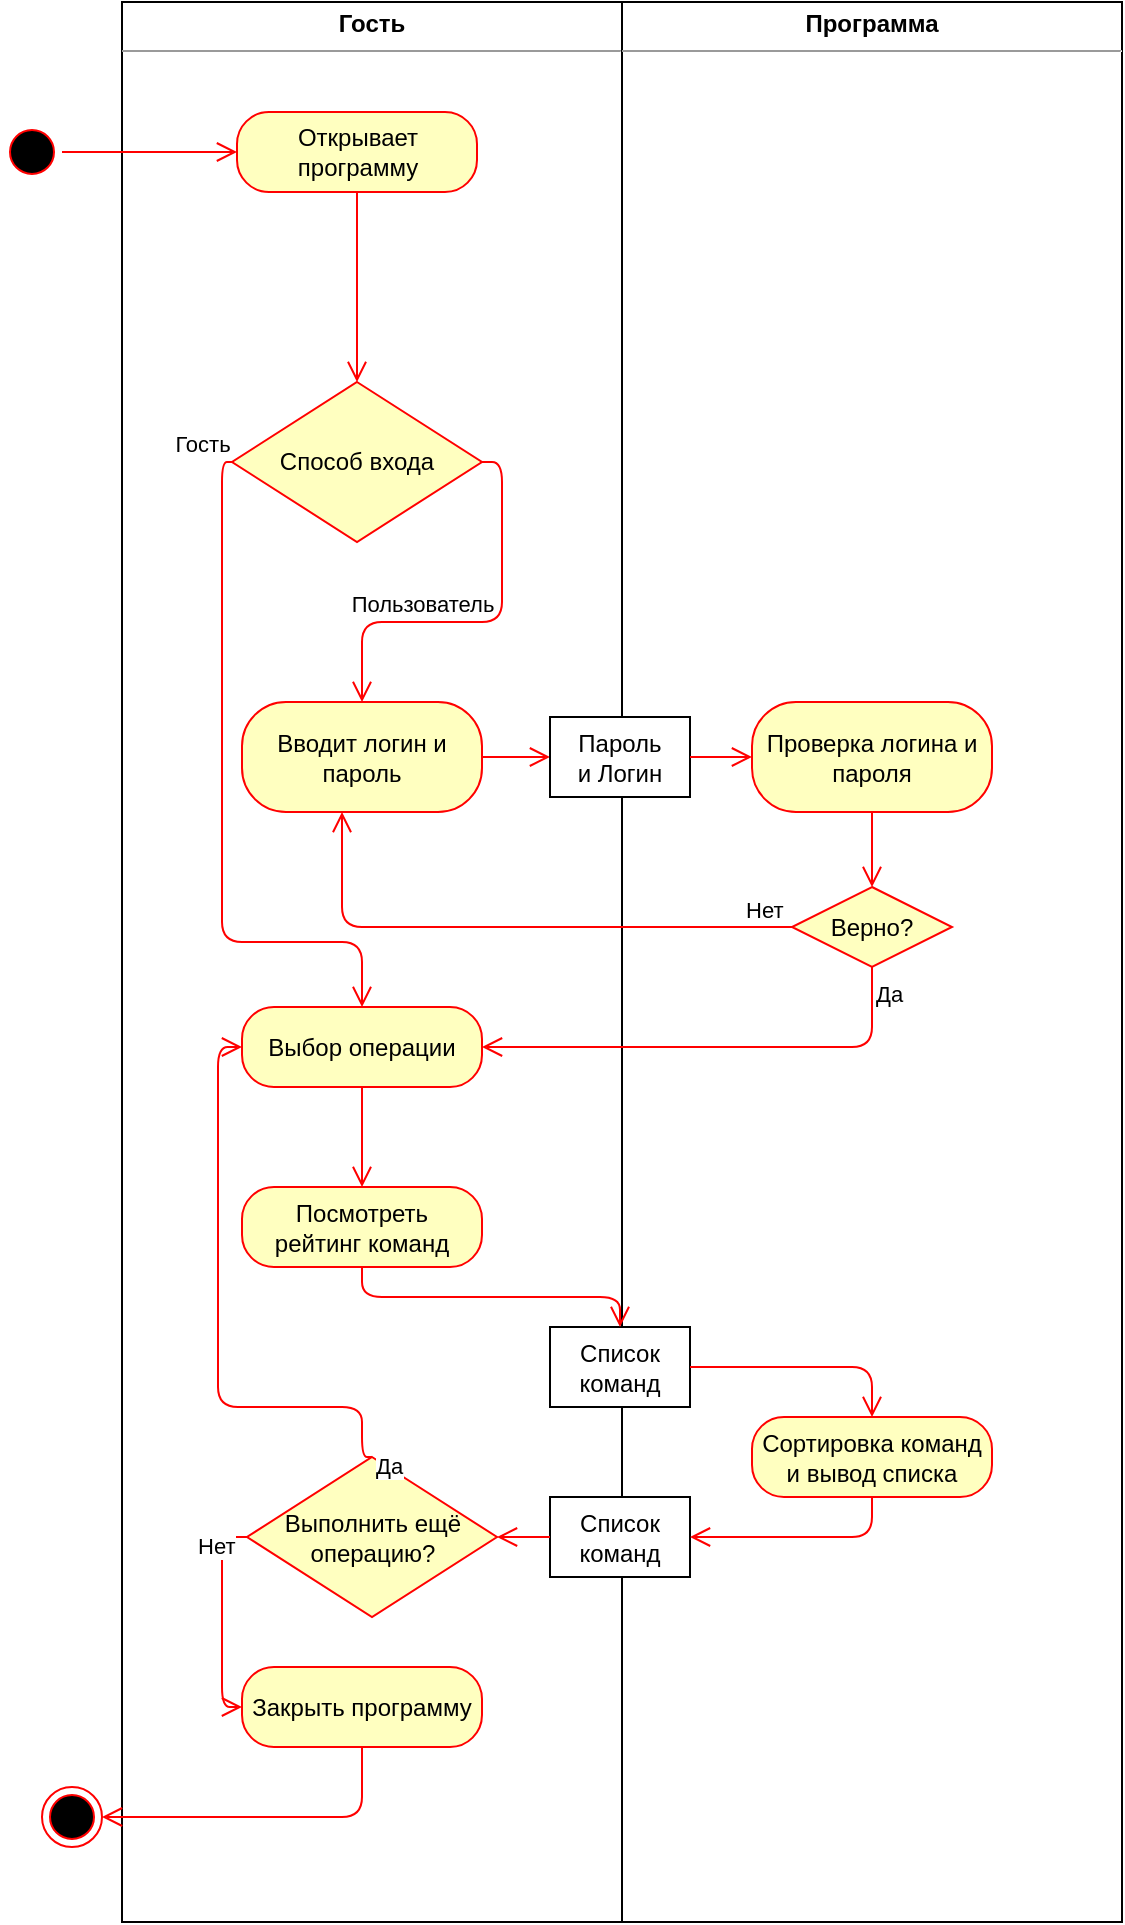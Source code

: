 <mxfile version="13.10.0" type="device" pages="8"><diagram id="B7SZ5iyLzlKSN7lGyWWd" name="Page-1"><mxGraphModel dx="1355" dy="825" grid="1" gridSize="10" guides="1" tooltips="1" connect="1" arrows="1" fold="1" page="1" pageScale="1" pageWidth="827" pageHeight="1169" math="0" shadow="0"><root><mxCell id="0"/><mxCell id="1" parent="0"/><mxCell id="MZ8LJpzVsivUFGEbrYPJ-13" value="&lt;p style=&quot;margin: 0px ; margin-top: 4px ; text-align: center&quot;&gt;&lt;b&gt;Гость&lt;/b&gt;&lt;/p&gt;&lt;hr size=&quot;1&quot;&gt;&lt;div style=&quot;height: 2px&quot;&gt;&lt;/div&gt;" style="verticalAlign=top;align=left;overflow=fill;fontSize=12;fontFamily=Helvetica;html=1;" parent="1" vertex="1"><mxGeometry x="100" y="40" width="250" height="960" as="geometry"/></mxCell><mxCell id="MZ8LJpzVsivUFGEbrYPJ-14" value="&lt;p style=&quot;margin: 0px ; margin-top: 4px ; text-align: center&quot;&gt;&lt;b&gt;Программа&lt;/b&gt;&lt;/p&gt;&lt;hr size=&quot;1&quot;&gt;&lt;div style=&quot;height: 2px&quot;&gt;&lt;/div&gt;" style="verticalAlign=top;align=left;overflow=fill;fontSize=12;fontFamily=Helvetica;html=1;" parent="1" vertex="1"><mxGeometry x="350" y="40" width="250" height="960" as="geometry"/></mxCell><mxCell id="MZ8LJpzVsivUFGEbrYPJ-15" value="" style="ellipse;html=1;shape=startState;fillColor=#000000;strokeColor=#ff0000;" parent="1" vertex="1"><mxGeometry x="40" y="100" width="30" height="30" as="geometry"/></mxCell><mxCell id="MZ8LJpzVsivUFGEbrYPJ-16" value="" style="edgeStyle=orthogonalEdgeStyle;html=1;verticalAlign=bottom;endArrow=open;endSize=8;strokeColor=#ff0000;" parent="1" source="MZ8LJpzVsivUFGEbrYPJ-15" target="MZ8LJpzVsivUFGEbrYPJ-17" edge="1"><mxGeometry relative="1" as="geometry"><mxPoint x="55" y="180" as="targetPoint"/></mxGeometry></mxCell><mxCell id="MZ8LJpzVsivUFGEbrYPJ-17" value="Открывает программу" style="rounded=1;whiteSpace=wrap;html=1;arcSize=40;fontColor=#000000;fillColor=#ffffc0;strokeColor=#ff0000;" parent="1" vertex="1"><mxGeometry x="157.5" y="95" width="120" height="40" as="geometry"/></mxCell><mxCell id="MZ8LJpzVsivUFGEbrYPJ-18" value="" style="edgeStyle=orthogonalEdgeStyle;html=1;verticalAlign=bottom;endArrow=open;endSize=8;strokeColor=#ff0000;" parent="1" source="MZ8LJpzVsivUFGEbrYPJ-17" target="aZBlUiePaFOcygffa5cA-1" edge="1"><mxGeometry relative="1" as="geometry"><mxPoint x="210" y="195" as="targetPoint"/></mxGeometry></mxCell><mxCell id="MZ8LJpzVsivUFGEbrYPJ-19" value="Вводит логин и пароль" style="rounded=1;whiteSpace=wrap;html=1;arcSize=40;fontColor=#000000;fillColor=#ffffc0;strokeColor=#ff0000;" parent="1" vertex="1"><mxGeometry x="160" y="390" width="120" height="55" as="geometry"/></mxCell><mxCell id="MZ8LJpzVsivUFGEbrYPJ-20" value="" style="edgeStyle=orthogonalEdgeStyle;html=1;verticalAlign=bottom;endArrow=open;endSize=8;strokeColor=#ff0000;entryX=0;entryY=0.5;entryDx=0;entryDy=0;" parent="1" source="MZ8LJpzVsivUFGEbrYPJ-19" target="Nt48JhGU6ijnPrf9L-mp-1" edge="1"><mxGeometry relative="1" as="geometry"><mxPoint x="210" y="497.5" as="targetPoint"/></mxGeometry></mxCell><mxCell id="MZ8LJpzVsivUFGEbrYPJ-21" value="Верно?" style="rhombus;whiteSpace=wrap;html=1;fillColor=#ffffc0;strokeColor=#ff0000;" parent="1" vertex="1"><mxGeometry x="435" y="482.5" width="80" height="40" as="geometry"/></mxCell><mxCell id="MZ8LJpzVsivUFGEbrYPJ-22" value="Нет" style="edgeStyle=orthogonalEdgeStyle;html=1;align=left;verticalAlign=bottom;endArrow=open;endSize=8;strokeColor=#ff0000;" parent="1" source="MZ8LJpzVsivUFGEbrYPJ-21" target="MZ8LJpzVsivUFGEbrYPJ-19" edge="1"><mxGeometry x="-0.823" relative="1" as="geometry"><mxPoint x="600" y="502.5" as="targetPoint"/><Array as="points"><mxPoint x="210" y="502.5"/></Array><mxPoint as="offset"/></mxGeometry></mxCell><mxCell id="MZ8LJpzVsivUFGEbrYPJ-23" value="Да" style="edgeStyle=orthogonalEdgeStyle;html=1;align=left;verticalAlign=top;endArrow=open;endSize=8;strokeColor=#ff0000;entryX=1;entryY=0.5;entryDx=0;entryDy=0;exitX=0.5;exitY=1;exitDx=0;exitDy=0;" parent="1" source="MZ8LJpzVsivUFGEbrYPJ-21" target="MZ8LJpzVsivUFGEbrYPJ-27" edge="1"><mxGeometry x="-1" relative="1" as="geometry"><mxPoint x="460" y="582.5" as="targetPoint"/></mxGeometry></mxCell><mxCell id="MZ8LJpzVsivUFGEbrYPJ-24" value="Проверка логина и пароля" style="rounded=1;whiteSpace=wrap;html=1;arcSize=40;fontColor=#000000;fillColor=#ffffc0;strokeColor=#ff0000;" parent="1" vertex="1"><mxGeometry x="415" y="390" width="120" height="55" as="geometry"/></mxCell><mxCell id="MZ8LJpzVsivUFGEbrYPJ-26" value="" style="edgeStyle=orthogonalEdgeStyle;html=1;verticalAlign=bottom;endArrow=open;endSize=8;strokeColor=#ff0000;exitX=0.5;exitY=1;exitDx=0;exitDy=0;" parent="1" source="MZ8LJpzVsivUFGEbrYPJ-24" target="MZ8LJpzVsivUFGEbrYPJ-21" edge="1"><mxGeometry relative="1" as="geometry"><mxPoint x="547.5" y="462.5" as="targetPoint"/><mxPoint x="402.5" y="462.5" as="sourcePoint"/></mxGeometry></mxCell><mxCell id="MZ8LJpzVsivUFGEbrYPJ-27" value="Выбор операции" style="rounded=1;whiteSpace=wrap;html=1;arcSize=40;fontColor=#000000;fillColor=#ffffc0;strokeColor=#ff0000;" parent="1" vertex="1"><mxGeometry x="160" y="542.5" width="120" height="40" as="geometry"/></mxCell><mxCell id="QJ93TgINA9FgZdaHrexS-2" value="" style="edgeStyle=orthogonalEdgeStyle;html=1;verticalAlign=bottom;endArrow=open;endSize=8;strokeColor=#ff0000;" parent="1" source="MZ8LJpzVsivUFGEbrYPJ-27" target="QJ93TgINA9FgZdaHrexS-3" edge="1"><mxGeometry relative="1" as="geometry"><mxPoint x="220" y="612.5" as="targetPoint"/><mxPoint x="280" y="427.5" as="sourcePoint"/></mxGeometry></mxCell><mxCell id="QJ93TgINA9FgZdaHrexS-3" value="Посмотреть&lt;br&gt;рейтинг команд" style="rounded=1;whiteSpace=wrap;html=1;arcSize=40;fontColor=#000000;fillColor=#ffffc0;strokeColor=#ff0000;" parent="1" vertex="1"><mxGeometry x="160" y="632.5" width="120" height="40" as="geometry"/></mxCell><mxCell id="QJ93TgINA9FgZdaHrexS-8" value="Список&lt;br&gt;команд" style="rounded=0;whiteSpace=wrap;html=1;" parent="1" vertex="1"><mxGeometry x="314" y="702.5" width="70" height="40" as="geometry"/></mxCell><mxCell id="QJ93TgINA9FgZdaHrexS-11" value="Сортировка команд&lt;br&gt;и вывод списка" style="rounded=1;whiteSpace=wrap;html=1;arcSize=40;fontColor=#000000;fillColor=#ffffc0;strokeColor=#ff0000;" parent="1" vertex="1"><mxGeometry x="415" y="747.5" width="120" height="40" as="geometry"/></mxCell><mxCell id="QJ93TgINA9FgZdaHrexS-13" value="" style="edgeStyle=orthogonalEdgeStyle;html=1;verticalAlign=bottom;endArrow=open;endSize=8;strokeColor=#ff0000;exitX=1;exitY=0.5;exitDx=0;exitDy=0;entryX=0.5;entryY=0;entryDx=0;entryDy=0;" parent="1" source="QJ93TgINA9FgZdaHrexS-8" target="QJ93TgINA9FgZdaHrexS-11" edge="1"><mxGeometry relative="1" as="geometry"><mxPoint x="324" y="842.5" as="targetPoint"/><mxPoint x="380" y="832.5" as="sourcePoint"/></mxGeometry></mxCell><mxCell id="QJ93TgINA9FgZdaHrexS-14" value="" style="edgeStyle=orthogonalEdgeStyle;html=1;verticalAlign=bottom;endArrow=open;endSize=8;strokeColor=#ff0000;exitX=0.5;exitY=1;exitDx=0;exitDy=0;" parent="1" source="QJ93TgINA9FgZdaHrexS-3" target="QJ93TgINA9FgZdaHrexS-8" edge="1"><mxGeometry relative="1" as="geometry"><mxPoint x="220" y="892.5" as="targetPoint"/><mxPoint x="290.0" y="852.5" as="sourcePoint"/></mxGeometry></mxCell><mxCell id="QJ93TgINA9FgZdaHrexS-16" value="Список команд" style="rounded=0;whiteSpace=wrap;html=1;" parent="1" vertex="1"><mxGeometry x="314" y="787.5" width="70" height="40" as="geometry"/></mxCell><mxCell id="QJ93TgINA9FgZdaHrexS-17" value="" style="edgeStyle=orthogonalEdgeStyle;html=1;verticalAlign=bottom;endArrow=open;endSize=8;strokeColor=#ff0000;exitX=0.5;exitY=1;exitDx=0;exitDy=0;entryX=1;entryY=0.5;entryDx=0;entryDy=0;" parent="1" source="QJ93TgINA9FgZdaHrexS-11" target="QJ93TgINA9FgZdaHrexS-16" edge="1"><mxGeometry relative="1" as="geometry"><mxPoint x="440" y="842.5" as="targetPoint"/><mxPoint x="390" y="842.5" as="sourcePoint"/></mxGeometry></mxCell><mxCell id="QJ93TgINA9FgZdaHrexS-18" value="" style="edgeStyle=orthogonalEdgeStyle;html=1;verticalAlign=bottom;endArrow=open;endSize=8;strokeColor=#ff0000;entryX=1;entryY=0.5;entryDx=0;entryDy=0;" parent="1" source="QJ93TgINA9FgZdaHrexS-16" target="QJ93TgINA9FgZdaHrexS-21" edge="1"><mxGeometry relative="1" as="geometry"><mxPoint x="270.0" y="932.5" as="targetPoint"/><mxPoint x="356" y="992.5" as="sourcePoint"/></mxGeometry></mxCell><mxCell id="QJ93TgINA9FgZdaHrexS-21" value="Выполнить ещё операцию?" style="rhombus;whiteSpace=wrap;html=1;fillColor=#ffffc0;strokeColor=#ff0000;" parent="1" vertex="1"><mxGeometry x="162.5" y="767.5" width="125" height="80" as="geometry"/></mxCell><mxCell id="QJ93TgINA9FgZdaHrexS-22" value="Нет" style="edgeStyle=orthogonalEdgeStyle;html=1;align=left;verticalAlign=bottom;endArrow=open;endSize=8;strokeColor=#ff0000;exitX=0;exitY=0.5;exitDx=0;exitDy=0;entryX=0;entryY=0.5;entryDx=0;entryDy=0;" parent="1" source="QJ93TgINA9FgZdaHrexS-21" target="QJ93TgINA9FgZdaHrexS-24" edge="1"><mxGeometry x="-0.969" y="13" relative="1" as="geometry"><mxPoint x="315" y="1042.5" as="targetPoint"/><mxPoint x="-25" as="offset"/></mxGeometry></mxCell><mxCell id="QJ93TgINA9FgZdaHrexS-23" value="Да" style="edgeStyle=orthogonalEdgeStyle;html=1;align=left;verticalAlign=top;endArrow=open;endSize=8;strokeColor=#ff0000;entryX=0;entryY=0.5;entryDx=0;entryDy=0;exitX=0.5;exitY=0;exitDx=0;exitDy=0;" parent="1" source="QJ93TgINA9FgZdaHrexS-21" target="MZ8LJpzVsivUFGEbrYPJ-27" edge="1"><mxGeometry x="-0.905" y="-5" relative="1" as="geometry"><mxPoint x="175" y="1122.5" as="targetPoint"/><Array as="points"><mxPoint x="220" y="767.5"/><mxPoint x="220" y="742.5"/><mxPoint x="148" y="742.5"/><mxPoint x="148" y="562.5"/></Array><mxPoint as="offset"/></mxGeometry></mxCell><mxCell id="QJ93TgINA9FgZdaHrexS-24" value="Закрыть программу" style="rounded=1;whiteSpace=wrap;html=1;arcSize=40;fontColor=#000000;fillColor=#ffffc0;strokeColor=#ff0000;" parent="1" vertex="1"><mxGeometry x="160" y="872.5" width="120" height="40" as="geometry"/></mxCell><mxCell id="QJ93TgINA9FgZdaHrexS-25" value="" style="ellipse;html=1;shape=endState;fillColor=#000000;strokeColor=#ff0000;" parent="1" vertex="1"><mxGeometry x="60" y="932.5" width="30" height="30" as="geometry"/></mxCell><mxCell id="QJ93TgINA9FgZdaHrexS-26" value="" style="edgeStyle=orthogonalEdgeStyle;html=1;verticalAlign=bottom;endArrow=open;endSize=8;strokeColor=#ff0000;exitX=0.5;exitY=1;exitDx=0;exitDy=0;entryX=1;entryY=0.5;entryDx=0;entryDy=0;" parent="1" source="QJ93TgINA9FgZdaHrexS-24" target="QJ93TgINA9FgZdaHrexS-25" edge="1"><mxGeometry relative="1" as="geometry"><mxPoint x="394" y="942.5" as="targetPoint"/><mxPoint x="500" y="862.5" as="sourcePoint"/></mxGeometry></mxCell><mxCell id="Nt48JhGU6ijnPrf9L-mp-1" value="Пароль&lt;br&gt;и Логин" style="rounded=0;whiteSpace=wrap;html=1;" parent="1" vertex="1"><mxGeometry x="314" y="397.5" width="70" height="40" as="geometry"/></mxCell><mxCell id="Nt48JhGU6ijnPrf9L-mp-2" value="" style="edgeStyle=orthogonalEdgeStyle;html=1;verticalAlign=bottom;endArrow=open;endSize=8;strokeColor=#ff0000;entryX=0;entryY=0.5;entryDx=0;entryDy=0;exitX=1;exitY=0.5;exitDx=0;exitDy=0;" parent="1" source="Nt48JhGU6ijnPrf9L-mp-1" target="MZ8LJpzVsivUFGEbrYPJ-24" edge="1"><mxGeometry relative="1" as="geometry"><mxPoint x="324" y="427.5" as="targetPoint"/><mxPoint x="280" y="427.5" as="sourcePoint"/></mxGeometry></mxCell><mxCell id="aZBlUiePaFOcygffa5cA-1" value="Способ входа" style="rhombus;whiteSpace=wrap;html=1;fillColor=#ffffc0;strokeColor=#ff0000;" vertex="1" parent="1"><mxGeometry x="155" y="230" width="125" height="80" as="geometry"/></mxCell><mxCell id="aZBlUiePaFOcygffa5cA-4" value="Гость" style="edgeStyle=orthogonalEdgeStyle;html=1;verticalAlign=bottom;endArrow=open;endSize=8;strokeColor=#ff0000;entryX=0.5;entryY=0;entryDx=0;entryDy=0;" edge="1" parent="1" source="aZBlUiePaFOcygffa5cA-1" target="MZ8LJpzVsivUFGEbrYPJ-27"><mxGeometry x="-0.971" y="-10" relative="1" as="geometry"><mxPoint x="230" y="400" as="targetPoint"/><mxPoint x="230" y="145" as="sourcePoint"/><Array as="points"><mxPoint x="150" y="270"/><mxPoint x="150" y="510"/><mxPoint x="220" y="510"/></Array><mxPoint as="offset"/></mxGeometry></mxCell><mxCell id="aZBlUiePaFOcygffa5cA-5" value="Пользователь" style="edgeStyle=orthogonalEdgeStyle;html=1;verticalAlign=bottom;endArrow=open;endSize=8;strokeColor=#ff0000;exitX=1;exitY=0.5;exitDx=0;exitDy=0;" edge="1" parent="1" source="aZBlUiePaFOcygffa5cA-1" target="MZ8LJpzVsivUFGEbrYPJ-19"><mxGeometry x="0.3" relative="1" as="geometry"><mxPoint x="240" y="410" as="targetPoint"/><mxPoint x="240" y="155" as="sourcePoint"/><mxPoint as="offset"/></mxGeometry></mxCell></root></mxGraphModel></diagram><diagram id="Ota2NMm_SSaAtfuLN1Ib" name="Страница 2"><mxGraphModel dx="1355" dy="825" grid="1" gridSize="10" guides="1" tooltips="1" connect="1" arrows="1" fold="1" page="1" pageScale="1" pageWidth="827" pageHeight="1169" math="0" shadow="0"><root><mxCell id="BdMHF3HCbEgdRWkMwtZ4-0"/><mxCell id="BdMHF3HCbEgdRWkMwtZ4-1" parent="BdMHF3HCbEgdRWkMwtZ4-0"/><mxCell id="Tz6TxSxbXb6Emylx_Sdu-0" value="&lt;p style=&quot;margin: 0px ; margin-top: 4px ; text-align: center&quot;&gt;&lt;b&gt;Тренер&lt;/b&gt;&lt;/p&gt;&lt;hr size=&quot;1&quot;&gt;&lt;div style=&quot;height: 2px&quot;&gt;&lt;/div&gt;" style="verticalAlign=top;align=left;overflow=fill;fontSize=12;fontFamily=Helvetica;html=1;" parent="BdMHF3HCbEgdRWkMwtZ4-1" vertex="1"><mxGeometry x="100" y="40" width="250" height="1080" as="geometry"/></mxCell><mxCell id="Tz6TxSxbXb6Emylx_Sdu-1" value="&lt;p style=&quot;margin: 0px ; margin-top: 4px ; text-align: center&quot;&gt;&lt;b&gt;Программа&lt;/b&gt;&lt;/p&gt;&lt;hr size=&quot;1&quot;&gt;&lt;div style=&quot;height: 2px&quot;&gt;&lt;/div&gt;" style="verticalAlign=top;align=left;overflow=fill;fontSize=12;fontFamily=Helvetica;html=1;" parent="BdMHF3HCbEgdRWkMwtZ4-1" vertex="1"><mxGeometry x="350" y="40" width="250" height="1080" as="geometry"/></mxCell><mxCell id="Tz6TxSxbXb6Emylx_Sdu-2" value="" style="ellipse;html=1;shape=startState;fillColor=#000000;strokeColor=#ff0000;" parent="BdMHF3HCbEgdRWkMwtZ4-1" vertex="1"><mxGeometry x="40" y="100" width="30" height="30" as="geometry"/></mxCell><mxCell id="Tz6TxSxbXb6Emylx_Sdu-3" value="" style="edgeStyle=orthogonalEdgeStyle;html=1;verticalAlign=bottom;endArrow=open;endSize=8;strokeColor=#ff0000;" parent="BdMHF3HCbEgdRWkMwtZ4-1" source="Tz6TxSxbXb6Emylx_Sdu-2" target="Tz6TxSxbXb6Emylx_Sdu-4" edge="1"><mxGeometry relative="1" as="geometry"><mxPoint x="55" y="180" as="targetPoint"/></mxGeometry></mxCell><mxCell id="Tz6TxSxbXb6Emylx_Sdu-4" value="Открывает программу" style="rounded=1;whiteSpace=wrap;html=1;arcSize=40;fontColor=#000000;fillColor=#ffffc0;strokeColor=#ff0000;" parent="BdMHF3HCbEgdRWkMwtZ4-1" vertex="1"><mxGeometry x="160" y="95" width="120" height="40" as="geometry"/></mxCell><mxCell id="Tz6TxSxbXb6Emylx_Sdu-5" value="" style="edgeStyle=orthogonalEdgeStyle;html=1;verticalAlign=bottom;endArrow=open;endSize=8;strokeColor=#ff0000;" parent="BdMHF3HCbEgdRWkMwtZ4-1" source="Tz6TxSxbXb6Emylx_Sdu-4" target="SQd17AN0GET-srbTFreC-9" edge="1"><mxGeometry relative="1" as="geometry"><mxPoint x="220" y="187.5" as="targetPoint"/></mxGeometry></mxCell><mxCell id="Tz6TxSxbXb6Emylx_Sdu-13" value="Выбор операции" style="rounded=1;whiteSpace=wrap;html=1;arcSize=40;fontColor=#000000;fillColor=#ffffc0;strokeColor=#ff0000;" parent="BdMHF3HCbEgdRWkMwtZ4-1" vertex="1"><mxGeometry x="163" y="470" width="120" height="40" as="geometry"/></mxCell><mxCell id="Tz6TxSxbXb6Emylx_Sdu-15" value="" style="edgeStyle=orthogonalEdgeStyle;html=1;verticalAlign=bottom;endArrow=open;endSize=8;strokeColor=#ff0000;" parent="BdMHF3HCbEgdRWkMwtZ4-1" source="Tz6TxSxbXb6Emylx_Sdu-13" target="Tz6TxSxbXb6Emylx_Sdu-37" edge="1"><mxGeometry relative="1" as="geometry"><mxPoint x="223" y="540" as="targetPoint"/><mxPoint x="283" y="355" as="sourcePoint"/></mxGeometry></mxCell><mxCell id="Tz6TxSxbXb6Emylx_Sdu-28" value="Закрыть программу" style="rounded=1;whiteSpace=wrap;html=1;arcSize=40;fontColor=#000000;fillColor=#ffffc0;strokeColor=#ff0000;" parent="BdMHF3HCbEgdRWkMwtZ4-1" vertex="1"><mxGeometry x="175" y="970" width="120" height="40" as="geometry"/></mxCell><mxCell id="Tz6TxSxbXb6Emylx_Sdu-29" value="" style="ellipse;html=1;shape=endState;fillColor=#000000;strokeColor=#ff0000;" parent="BdMHF3HCbEgdRWkMwtZ4-1" vertex="1"><mxGeometry x="60" y="1060" width="30" height="30" as="geometry"/></mxCell><mxCell id="Tz6TxSxbXb6Emylx_Sdu-30" value="" style="edgeStyle=orthogonalEdgeStyle;html=1;verticalAlign=bottom;endArrow=open;endSize=8;strokeColor=#ff0000;exitX=0.5;exitY=1;exitDx=0;exitDy=0;entryX=1;entryY=0.5;entryDx=0;entryDy=0;" parent="BdMHF3HCbEgdRWkMwtZ4-1" source="Tz6TxSxbXb6Emylx_Sdu-28" target="Tz6TxSxbXb6Emylx_Sdu-29" edge="1"><mxGeometry relative="1" as="geometry"><mxPoint x="404" y="450" as="targetPoint"/><mxPoint x="510" y="370" as="sourcePoint"/></mxGeometry></mxCell><mxCell id="Tz6TxSxbXb6Emylx_Sdu-37" value="Посмотреть статистику&amp;nbsp;&lt;br&gt;команды" style="rounded=1;whiteSpace=wrap;html=1;arcSize=40;fontColor=#000000;fillColor=#ffffc0;strokeColor=#ff0000;" parent="BdMHF3HCbEgdRWkMwtZ4-1" vertex="1"><mxGeometry x="155.5" y="580" width="135" height="60" as="geometry"/></mxCell><mxCell id="Tz6TxSxbXb6Emylx_Sdu-38" value="Вывод всей информации о вашей команде" style="rounded=1;whiteSpace=wrap;html=1;arcSize=40;fontColor=#000000;fillColor=#ffffc0;strokeColor=#ff0000;" parent="BdMHF3HCbEgdRWkMwtZ4-1" vertex="1"><mxGeometry x="438" y="720" width="120" height="50" as="geometry"/></mxCell><mxCell id="Tz6TxSxbXb6Emylx_Sdu-40" value="Выполнить ещё операцию?" style="rhombus;whiteSpace=wrap;html=1;fillColor=#ffffc0;strokeColor=#ff0000;" parent="BdMHF3HCbEgdRWkMwtZ4-1" vertex="1"><mxGeometry x="180" y="850" width="110" height="70" as="geometry"/></mxCell><mxCell id="Tz6TxSxbXb6Emylx_Sdu-41" value="Нет" style="edgeStyle=orthogonalEdgeStyle;html=1;align=left;verticalAlign=bottom;endArrow=open;endSize=8;strokeColor=#ff0000;entryX=0.5;entryY=0;entryDx=0;entryDy=0;" parent="BdMHF3HCbEgdRWkMwtZ4-1" source="Tz6TxSxbXb6Emylx_Sdu-40" target="Tz6TxSxbXb6Emylx_Sdu-28" edge="1"><mxGeometry y="3" relative="1" as="geometry"><mxPoint x="380" y="970" as="targetPoint"/><mxPoint as="offset"/></mxGeometry></mxCell><mxCell id="Tz6TxSxbXb6Emylx_Sdu-42" value="Да" style="edgeStyle=orthogonalEdgeStyle;html=1;align=left;verticalAlign=top;endArrow=open;endSize=8;strokeColor=#ff0000;entryX=0;entryY=0.5;entryDx=0;entryDy=0;" parent="BdMHF3HCbEgdRWkMwtZ4-1" source="Tz6TxSxbXb6Emylx_Sdu-40" target="Tz6TxSxbXb6Emylx_Sdu-13" edge="1"><mxGeometry x="-0.768" y="-24" relative="1" as="geometry"><mxPoint x="233" y="1470" as="targetPoint"/><Array as="points"><mxPoint x="228" y="940"/><mxPoint x="133" y="940"/><mxPoint x="133" y="490"/></Array><mxPoint as="offset"/></mxGeometry></mxCell><mxCell id="Tz6TxSxbXb6Emylx_Sdu-43" value="" style="edgeStyle=orthogonalEdgeStyle;html=1;verticalAlign=bottom;endArrow=open;endSize=8;strokeColor=#ff0000;exitX=0.5;exitY=1;exitDx=0;exitDy=0;" parent="BdMHF3HCbEgdRWkMwtZ4-1" source="Tz6TxSxbXb6Emylx_Sdu-37" target="Tz6TxSxbXb6Emylx_Sdu-38" edge="1"><mxGeometry relative="1" as="geometry"><mxPoint x="319" y="695" as="targetPoint"/><mxPoint x="243" y="800" as="sourcePoint"/></mxGeometry></mxCell><mxCell id="Tz6TxSxbXb6Emylx_Sdu-45" value="" style="edgeStyle=orthogonalEdgeStyle;html=1;verticalAlign=bottom;endArrow=open;endSize=8;strokeColor=#ff0000;entryX=1;entryY=0.5;entryDx=0;entryDy=0;exitX=0.5;exitY=1;exitDx=0;exitDy=0;" parent="BdMHF3HCbEgdRWkMwtZ4-1" source="Tz6TxSxbXb6Emylx_Sdu-38" target="Tz6TxSxbXb6Emylx_Sdu-46" edge="1"><mxGeometry relative="1" as="geometry"><mxPoint x="238" y="1250" as="targetPoint"/><mxPoint x="238" y="1220" as="sourcePoint"/></mxGeometry></mxCell><mxCell id="Tz6TxSxbXb6Emylx_Sdu-46" value="Статистика" style="rounded=0;whiteSpace=wrap;html=1;" parent="BdMHF3HCbEgdRWkMwtZ4-1" vertex="1"><mxGeometry x="319" y="780" width="70" height="40" as="geometry"/></mxCell><mxCell id="Tz6TxSxbXb6Emylx_Sdu-47" value="" style="edgeStyle=orthogonalEdgeStyle;html=1;verticalAlign=bottom;endArrow=open;endSize=8;strokeColor=#ff0000;entryX=0.5;entryY=0;entryDx=0;entryDy=0;" parent="BdMHF3HCbEgdRWkMwtZ4-1" source="Tz6TxSxbXb6Emylx_Sdu-46" edge="1"><mxGeometry relative="1" as="geometry"><mxPoint x="235" y="850" as="targetPoint"/><mxPoint x="245" y="790" as="sourcePoint"/></mxGeometry></mxCell><mxCell id="SQd17AN0GET-srbTFreC-0" value="Вводит логин и пароль" style="rounded=1;whiteSpace=wrap;html=1;arcSize=40;fontColor=#000000;fillColor=#ffffc0;strokeColor=#ff0000;" vertex="1" parent="BdMHF3HCbEgdRWkMwtZ4-1"><mxGeometry x="165.5" y="320" width="120" height="55" as="geometry"/></mxCell><mxCell id="SQd17AN0GET-srbTFreC-1" value="" style="edgeStyle=orthogonalEdgeStyle;html=1;verticalAlign=bottom;endArrow=open;endSize=8;strokeColor=#ff0000;entryX=0;entryY=0.5;entryDx=0;entryDy=0;" edge="1" parent="BdMHF3HCbEgdRWkMwtZ4-1" source="SQd17AN0GET-srbTFreC-0" target="SQd17AN0GET-srbTFreC-7"><mxGeometry relative="1" as="geometry"><mxPoint x="215.5" y="427.5" as="targetPoint"/></mxGeometry></mxCell><mxCell id="SQd17AN0GET-srbTFreC-2" value="Верно?" style="rhombus;whiteSpace=wrap;html=1;fillColor=#ffffc0;strokeColor=#ff0000;" vertex="1" parent="BdMHF3HCbEgdRWkMwtZ4-1"><mxGeometry x="440.5" y="412.5" width="80" height="40" as="geometry"/></mxCell><mxCell id="SQd17AN0GET-srbTFreC-3" value="Нет" style="edgeStyle=orthogonalEdgeStyle;html=1;align=left;verticalAlign=bottom;endArrow=open;endSize=8;strokeColor=#ff0000;" edge="1" parent="BdMHF3HCbEgdRWkMwtZ4-1" source="SQd17AN0GET-srbTFreC-2" target="SQd17AN0GET-srbTFreC-0"><mxGeometry x="-0.823" relative="1" as="geometry"><mxPoint x="605.5" y="432.5" as="targetPoint"/><Array as="points"><mxPoint x="215.5" y="432.5"/></Array><mxPoint as="offset"/></mxGeometry></mxCell><mxCell id="SQd17AN0GET-srbTFreC-4" value="Да" style="edgeStyle=orthogonalEdgeStyle;html=1;align=left;verticalAlign=top;endArrow=open;endSize=8;strokeColor=#ff0000;entryX=1;entryY=0.5;entryDx=0;entryDy=0;exitX=0.5;exitY=1;exitDx=0;exitDy=0;" edge="1" parent="BdMHF3HCbEgdRWkMwtZ4-1" source="SQd17AN0GET-srbTFreC-2" target="Tz6TxSxbXb6Emylx_Sdu-13"><mxGeometry x="-1" relative="1" as="geometry"><mxPoint x="285.5" y="492.5" as="targetPoint"/></mxGeometry></mxCell><mxCell id="SQd17AN0GET-srbTFreC-5" value="Проверка логина и пароля" style="rounded=1;whiteSpace=wrap;html=1;arcSize=40;fontColor=#000000;fillColor=#ffffc0;strokeColor=#ff0000;" vertex="1" parent="BdMHF3HCbEgdRWkMwtZ4-1"><mxGeometry x="420.5" y="320" width="120" height="55" as="geometry"/></mxCell><mxCell id="SQd17AN0GET-srbTFreC-6" value="" style="edgeStyle=orthogonalEdgeStyle;html=1;verticalAlign=bottom;endArrow=open;endSize=8;strokeColor=#ff0000;exitX=0.5;exitY=1;exitDx=0;exitDy=0;" edge="1" parent="BdMHF3HCbEgdRWkMwtZ4-1" source="SQd17AN0GET-srbTFreC-5" target="SQd17AN0GET-srbTFreC-2"><mxGeometry relative="1" as="geometry"><mxPoint x="553" y="392.5" as="targetPoint"/><mxPoint x="408" y="392.5" as="sourcePoint"/></mxGeometry></mxCell><mxCell id="SQd17AN0GET-srbTFreC-7" value="Пароль&lt;br&gt;и Логин" style="rounded=0;whiteSpace=wrap;html=1;" vertex="1" parent="BdMHF3HCbEgdRWkMwtZ4-1"><mxGeometry x="319.5" y="327.5" width="70" height="40" as="geometry"/></mxCell><mxCell id="SQd17AN0GET-srbTFreC-8" value="" style="edgeStyle=orthogonalEdgeStyle;html=1;verticalAlign=bottom;endArrow=open;endSize=8;strokeColor=#ff0000;entryX=0;entryY=0.5;entryDx=0;entryDy=0;exitX=1;exitY=0.5;exitDx=0;exitDy=0;" edge="1" parent="BdMHF3HCbEgdRWkMwtZ4-1" source="SQd17AN0GET-srbTFreC-7" target="SQd17AN0GET-srbTFreC-5"><mxGeometry relative="1" as="geometry"><mxPoint x="329.5" y="357.5" as="targetPoint"/><mxPoint x="285.5" y="357.5" as="sourcePoint"/></mxGeometry></mxCell><mxCell id="SQd17AN0GET-srbTFreC-9" value="Способ входа" style="rhombus;whiteSpace=wrap;html=1;fillColor=#ffffc0;strokeColor=#ff0000;" vertex="1" parent="BdMHF3HCbEgdRWkMwtZ4-1"><mxGeometry x="158" y="160" width="125" height="80" as="geometry"/></mxCell><mxCell id="SQd17AN0GET-srbTFreC-10" value="Гость" style="edgeStyle=orthogonalEdgeStyle;html=1;verticalAlign=bottom;endArrow=open;endSize=8;strokeColor=#ff0000;entryX=0.5;entryY=0;entryDx=0;entryDy=0;" edge="1" parent="BdMHF3HCbEgdRWkMwtZ4-1" source="SQd17AN0GET-srbTFreC-9" target="Tz6TxSxbXb6Emylx_Sdu-13"><mxGeometry x="-0.971" y="-10" relative="1" as="geometry"><mxPoint x="30" y="450" as="targetPoint"/><mxPoint x="235.5" y="75" as="sourcePoint"/><Array as="points"><mxPoint x="156" y="200"/><mxPoint x="156" y="440"/><mxPoint x="223" y="440"/></Array><mxPoint as="offset"/></mxGeometry></mxCell><mxCell id="SQd17AN0GET-srbTFreC-11" value="Пользователь" style="edgeStyle=orthogonalEdgeStyle;html=1;verticalAlign=bottom;endArrow=open;endSize=8;strokeColor=#ff0000;exitX=1;exitY=0.5;exitDx=0;exitDy=0;" edge="1" parent="BdMHF3HCbEgdRWkMwtZ4-1" source="SQd17AN0GET-srbTFreC-9" target="SQd17AN0GET-srbTFreC-0"><mxGeometry x="0.3" relative="1" as="geometry"><mxPoint x="245.5" y="340" as="targetPoint"/><mxPoint x="245.5" y="85" as="sourcePoint"/><mxPoint as="offset"/></mxGeometry></mxCell></root></mxGraphModel></diagram><diagram id="G8TLaIsNdLakq_EacnwQ" name="Страница 3"><mxGraphModel dx="1355" dy="825" grid="1" gridSize="10" guides="1" tooltips="1" connect="1" arrows="1" fold="1" page="1" pageScale="1" pageWidth="827" pageHeight="1169" math="0" shadow="0"><root><mxCell id="RBYzk8Z2pESl82ANAsKz-0"/><mxCell id="RBYzk8Z2pESl82ANAsKz-1" parent="RBYzk8Z2pESl82ANAsKz-0"/><mxCell id="RBYzk8Z2pESl82ANAsKz-2" value="&lt;p style=&quot;margin: 0px ; margin-top: 4px ; text-align: center&quot;&gt;&lt;b&gt;Тренер&lt;/b&gt;&lt;/p&gt;&lt;hr size=&quot;1&quot;&gt;&lt;div style=&quot;height: 2px&quot;&gt;&lt;/div&gt;" style="verticalAlign=top;align=left;overflow=fill;fontSize=12;fontFamily=Helvetica;html=1;" parent="RBYzk8Z2pESl82ANAsKz-1" vertex="1"><mxGeometry x="160" y="40" width="250" height="1120" as="geometry"/></mxCell><mxCell id="RBYzk8Z2pESl82ANAsKz-3" value="&lt;p style=&quot;margin: 0px ; margin-top: 4px ; text-align: center&quot;&gt;&lt;b&gt;Программа&lt;/b&gt;&lt;/p&gt;&lt;hr size=&quot;1&quot;&gt;&lt;div style=&quot;height: 2px&quot;&gt;&lt;/div&gt;" style="verticalAlign=top;align=left;overflow=fill;fontSize=12;fontFamily=Helvetica;html=1;" parent="RBYzk8Z2pESl82ANAsKz-1" vertex="1"><mxGeometry x="410" y="40" width="250" height="1120" as="geometry"/></mxCell><mxCell id="RBYzk8Z2pESl82ANAsKz-4" value="" style="ellipse;html=1;shape=startState;fillColor=#000000;strokeColor=#ff0000;" parent="RBYzk8Z2pESl82ANAsKz-1" vertex="1"><mxGeometry x="100" y="100" width="30" height="30" as="geometry"/></mxCell><mxCell id="RBYzk8Z2pESl82ANAsKz-5" value="" style="edgeStyle=orthogonalEdgeStyle;html=1;verticalAlign=bottom;endArrow=open;endSize=8;strokeColor=#ff0000;" parent="RBYzk8Z2pESl82ANAsKz-1" source="RBYzk8Z2pESl82ANAsKz-4" target="RBYzk8Z2pESl82ANAsKz-6" edge="1"><mxGeometry relative="1" as="geometry"><mxPoint x="115" y="180" as="targetPoint"/></mxGeometry></mxCell><mxCell id="RBYzk8Z2pESl82ANAsKz-6" value="Открывает программу" style="rounded=1;whiteSpace=wrap;html=1;arcSize=40;fontColor=#000000;fillColor=#ffffc0;strokeColor=#ff0000;" parent="RBYzk8Z2pESl82ANAsKz-1" vertex="1"><mxGeometry x="220" y="95" width="120" height="40" as="geometry"/></mxCell><mxCell id="RBYzk8Z2pESl82ANAsKz-7" value="" style="edgeStyle=orthogonalEdgeStyle;html=1;verticalAlign=bottom;endArrow=open;endSize=8;strokeColor=#ff0000;entryX=0.5;entryY=0;entryDx=0;entryDy=0;" parent="RBYzk8Z2pESl82ANAsKz-1" source="RBYzk8Z2pESl82ANAsKz-6" target="LCL6vstTrwcgx-EZkHKq-9" edge="1"><mxGeometry relative="1" as="geometry"><mxPoint x="280" y="187.5" as="targetPoint"/></mxGeometry></mxCell><mxCell id="RBYzk8Z2pESl82ANAsKz-15" value="Выбор операции" style="rounded=1;whiteSpace=wrap;html=1;arcSize=40;fontColor=#000000;fillColor=#ffffc0;strokeColor=#ff0000;" parent="RBYzk8Z2pESl82ANAsKz-1" vertex="1"><mxGeometry x="223" y="520" width="120" height="40" as="geometry"/></mxCell><mxCell id="RBYzk8Z2pESl82ANAsKz-16" value="" style="edgeStyle=orthogonalEdgeStyle;html=1;verticalAlign=bottom;endArrow=open;endSize=8;strokeColor=#ff0000;" parent="RBYzk8Z2pESl82ANAsKz-1" source="RBYzk8Z2pESl82ANAsKz-15" target="RBYzk8Z2pESl82ANAsKz-22" edge="1"><mxGeometry relative="1" as="geometry"><mxPoint x="283" y="590" as="targetPoint"/><mxPoint x="343" y="405" as="sourcePoint"/></mxGeometry></mxCell><mxCell id="RBYzk8Z2pESl82ANAsKz-17" value="Закрыть программу" style="rounded=1;whiteSpace=wrap;html=1;arcSize=40;fontColor=#000000;fillColor=#ffffc0;strokeColor=#ff0000;" parent="RBYzk8Z2pESl82ANAsKz-1" vertex="1"><mxGeometry x="235" y="1070" width="120" height="40" as="geometry"/></mxCell><mxCell id="RBYzk8Z2pESl82ANAsKz-18" value="" style="ellipse;html=1;shape=endState;fillColor=#000000;strokeColor=#ff0000;" parent="RBYzk8Z2pESl82ANAsKz-1" vertex="1"><mxGeometry x="120" y="1110" width="30" height="30" as="geometry"/></mxCell><mxCell id="RBYzk8Z2pESl82ANAsKz-19" value="" style="edgeStyle=orthogonalEdgeStyle;html=1;verticalAlign=bottom;endArrow=open;endSize=8;strokeColor=#ff0000;exitX=0.5;exitY=1;exitDx=0;exitDy=0;entryX=1;entryY=0.5;entryDx=0;entryDy=0;" parent="RBYzk8Z2pESl82ANAsKz-1" source="RBYzk8Z2pESl82ANAsKz-17" target="RBYzk8Z2pESl82ANAsKz-18" edge="1"><mxGeometry relative="1" as="geometry"><mxPoint x="464" y="500" as="targetPoint"/><mxPoint x="570" y="420" as="sourcePoint"/></mxGeometry></mxCell><mxCell id="RBYzk8Z2pESl82ANAsKz-22" value="Выгнать / Добавить пловца &lt;br&gt;в / из команду(-ы)" style="rounded=1;whiteSpace=wrap;html=1;arcSize=40;fontColor=#000000;fillColor=#ffffc0;strokeColor=#ff0000;" parent="RBYzk8Z2pESl82ANAsKz-1" vertex="1"><mxGeometry x="215.5" y="590" width="135" height="60" as="geometry"/></mxCell><mxCell id="RBYzk8Z2pESl82ANAsKz-23" value="Поиск по списку пловцов" style="rounded=1;whiteSpace=wrap;html=1;arcSize=40;fontColor=#000000;fillColor=#ffffc0;strokeColor=#ff0000;" parent="RBYzk8Z2pESl82ANAsKz-1" vertex="1"><mxGeometry x="498" y="780" width="120" height="50" as="geometry"/></mxCell><mxCell id="RBYzk8Z2pESl82ANAsKz-24" value="Выбранный пловец и действие" style="rounded=0;whiteSpace=wrap;html=1;" parent="RBYzk8Z2pESl82ANAsKz-1" vertex="1"><mxGeometry x="375" y="742" width="74" height="45" as="geometry"/></mxCell><mxCell id="RBYzk8Z2pESl82ANAsKz-25" value="Выполнить ещё операцию?" style="rhombus;whiteSpace=wrap;html=1;fillColor=#ffffc0;strokeColor=#ff0000;" parent="RBYzk8Z2pESl82ANAsKz-1" vertex="1"><mxGeometry x="240" y="940" width="110" height="70" as="geometry"/></mxCell><mxCell id="RBYzk8Z2pESl82ANAsKz-26" value="Нет" style="edgeStyle=orthogonalEdgeStyle;html=1;align=left;verticalAlign=bottom;endArrow=open;endSize=8;strokeColor=#ff0000;entryX=0.5;entryY=0;entryDx=0;entryDy=0;" parent="RBYzk8Z2pESl82ANAsKz-1" source="RBYzk8Z2pESl82ANAsKz-25" target="RBYzk8Z2pESl82ANAsKz-17" edge="1"><mxGeometry y="3" relative="1" as="geometry"><mxPoint x="440" y="1020" as="targetPoint"/><mxPoint as="offset"/></mxGeometry></mxCell><mxCell id="RBYzk8Z2pESl82ANAsKz-27" value="Да" style="edgeStyle=orthogonalEdgeStyle;html=1;align=left;verticalAlign=top;endArrow=open;endSize=8;strokeColor=#ff0000;entryX=0;entryY=0.5;entryDx=0;entryDy=0;" parent="RBYzk8Z2pESl82ANAsKz-1" source="RBYzk8Z2pESl82ANAsKz-25" target="RBYzk8Z2pESl82ANAsKz-15" edge="1"><mxGeometry x="-0.768" y="-24" relative="1" as="geometry"><mxPoint x="293" y="1520" as="targetPoint"/><Array as="points"><mxPoint x="288" y="1050"/><mxPoint x="193" y="1050"/><mxPoint x="193" y="540"/></Array><mxPoint as="offset"/></mxGeometry></mxCell><mxCell id="RBYzk8Z2pESl82ANAsKz-28" value="" style="edgeStyle=orthogonalEdgeStyle;html=1;verticalAlign=bottom;endArrow=open;endSize=8;strokeColor=#ff0000;exitX=0.5;exitY=1;exitDx=0;exitDy=0;" parent="RBYzk8Z2pESl82ANAsKz-1" source="RBYzk8Z2pESl82ANAsKz-22" target="PjaLCHF_9guHKNfPL2kr-1" edge="1"><mxGeometry relative="1" as="geometry"><mxPoint x="293" y="880" as="targetPoint"/><mxPoint x="303" y="850" as="sourcePoint"/></mxGeometry></mxCell><mxCell id="RBYzk8Z2pESl82ANAsKz-29" value="" style="edgeStyle=orthogonalEdgeStyle;html=1;verticalAlign=bottom;endArrow=open;endSize=8;strokeColor=#ff0000;entryX=0.5;entryY=0;entryDx=0;entryDy=0;" parent="RBYzk8Z2pESl82ANAsKz-1" source="RBYzk8Z2pESl82ANAsKz-24" target="RBYzk8Z2pESl82ANAsKz-23" edge="1"><mxGeometry relative="1" as="geometry"><mxPoint x="298" y="1230" as="targetPoint"/><mxPoint x="288" y="1260" as="sourcePoint"/></mxGeometry></mxCell><mxCell id="RBYzk8Z2pESl82ANAsKz-30" value="" style="edgeStyle=orthogonalEdgeStyle;html=1;verticalAlign=bottom;endArrow=open;endSize=8;strokeColor=#ff0000;exitX=0.5;exitY=1;exitDx=0;exitDy=0;" parent="RBYzk8Z2pESl82ANAsKz-1" source="RBYzk8Z2pESl82ANAsKz-23" target="PjaLCHF_9guHKNfPL2kr-3" edge="1"><mxGeometry relative="1" as="geometry"><mxPoint x="298" y="1300" as="targetPoint"/><mxPoint x="298" y="1270" as="sourcePoint"/></mxGeometry></mxCell><mxCell id="RBYzk8Z2pESl82ANAsKz-31" value="Обновленный список пловцов" style="rounded=0;whiteSpace=wrap;html=1;" parent="RBYzk8Z2pESl82ANAsKz-1" vertex="1"><mxGeometry x="365" y="880" width="94" height="55" as="geometry"/></mxCell><mxCell id="RBYzk8Z2pESl82ANAsKz-32" value="" style="edgeStyle=orthogonalEdgeStyle;html=1;verticalAlign=bottom;endArrow=open;endSize=8;strokeColor=#ff0000;" parent="RBYzk8Z2pESl82ANAsKz-1" source="RBYzk8Z2pESl82ANAsKz-31" target="RBYzk8Z2pESl82ANAsKz-25" edge="1"><mxGeometry relative="1" as="geometry"><mxPoint x="295" y="900" as="targetPoint"/><mxPoint x="305" y="840" as="sourcePoint"/></mxGeometry></mxCell><mxCell id="PjaLCHF_9guHKNfPL2kr-1" value="Выбор пловца" style="rounded=1;whiteSpace=wrap;html=1;arcSize=40;fontColor=#000000;fillColor=#ffffc0;strokeColor=#ff0000;" parent="RBYzk8Z2pESl82ANAsKz-1" vertex="1"><mxGeometry x="215" y="680" width="135" height="60" as="geometry"/></mxCell><mxCell id="PjaLCHF_9guHKNfPL2kr-2" value="" style="edgeStyle=orthogonalEdgeStyle;html=1;verticalAlign=bottom;endArrow=open;endSize=8;strokeColor=#ff0000;exitX=0.5;exitY=1;exitDx=0;exitDy=0;" parent="RBYzk8Z2pESl82ANAsKz-1" source="PjaLCHF_9guHKNfPL2kr-1" target="RBYzk8Z2pESl82ANAsKz-24" edge="1"><mxGeometry relative="1" as="geometry"><mxPoint x="293" y="600" as="targetPoint"/><mxPoint x="293" y="570" as="sourcePoint"/><Array as="points"><mxPoint x="283" y="765"/></Array></mxGeometry></mxCell><mxCell id="PjaLCHF_9guHKNfPL2kr-3" value="Выполнение выбранного действия" style="rounded=1;whiteSpace=wrap;html=1;arcSize=40;fontColor=#000000;fillColor=#ffffc0;strokeColor=#ff0000;" parent="RBYzk8Z2pESl82ANAsKz-1" vertex="1"><mxGeometry x="498" y="845" width="120" height="50" as="geometry"/></mxCell><mxCell id="PjaLCHF_9guHKNfPL2kr-4" value="" style="edgeStyle=orthogonalEdgeStyle;html=1;verticalAlign=bottom;endArrow=open;endSize=8;strokeColor=#ff0000;" parent="RBYzk8Z2pESl82ANAsKz-1" source="PjaLCHF_9guHKNfPL2kr-3" target="RBYzk8Z2pESl82ANAsKz-31" edge="1"><mxGeometry relative="1" as="geometry"><mxPoint x="568" y="790" as="targetPoint"/><mxPoint x="459" y="774.5" as="sourcePoint"/><Array as="points"><mxPoint x="558" y="915"/></Array></mxGeometry></mxCell><mxCell id="LCL6vstTrwcgx-EZkHKq-0" value="Вводит логин и пароль" style="rounded=1;whiteSpace=wrap;html=1;arcSize=40;fontColor=#000000;fillColor=#ffffc0;strokeColor=#ff0000;" vertex="1" parent="RBYzk8Z2pESl82ANAsKz-1"><mxGeometry x="220" y="330" width="120" height="55" as="geometry"/></mxCell><mxCell id="LCL6vstTrwcgx-EZkHKq-1" value="" style="edgeStyle=orthogonalEdgeStyle;html=1;verticalAlign=bottom;endArrow=open;endSize=8;strokeColor=#ff0000;entryX=0;entryY=0.5;entryDx=0;entryDy=0;" edge="1" parent="RBYzk8Z2pESl82ANAsKz-1" source="LCL6vstTrwcgx-EZkHKq-0" target="LCL6vstTrwcgx-EZkHKq-7"><mxGeometry relative="1" as="geometry"><mxPoint x="270" y="437.5" as="targetPoint"/></mxGeometry></mxCell><mxCell id="LCL6vstTrwcgx-EZkHKq-2" value="Верно?" style="rhombus;whiteSpace=wrap;html=1;fillColor=#ffffc0;strokeColor=#ff0000;" vertex="1" parent="RBYzk8Z2pESl82ANAsKz-1"><mxGeometry x="495" y="422.5" width="80" height="40" as="geometry"/></mxCell><mxCell id="LCL6vstTrwcgx-EZkHKq-3" value="Нет" style="edgeStyle=orthogonalEdgeStyle;html=1;align=left;verticalAlign=bottom;endArrow=open;endSize=8;strokeColor=#ff0000;" edge="1" parent="RBYzk8Z2pESl82ANAsKz-1" source="LCL6vstTrwcgx-EZkHKq-2" target="LCL6vstTrwcgx-EZkHKq-0"><mxGeometry x="-0.823" relative="1" as="geometry"><mxPoint x="660" y="442.5" as="targetPoint"/><Array as="points"><mxPoint x="270" y="442.5"/></Array><mxPoint as="offset"/></mxGeometry></mxCell><mxCell id="LCL6vstTrwcgx-EZkHKq-4" value="Да" style="edgeStyle=orthogonalEdgeStyle;html=1;align=left;verticalAlign=top;endArrow=open;endSize=8;strokeColor=#ff0000;entryX=1;entryY=0.5;entryDx=0;entryDy=0;exitX=0.5;exitY=1;exitDx=0;exitDy=0;" edge="1" parent="RBYzk8Z2pESl82ANAsKz-1" source="LCL6vstTrwcgx-EZkHKq-2" target="RBYzk8Z2pESl82ANAsKz-15"><mxGeometry x="-1" relative="1" as="geometry"><mxPoint x="303" y="550" as="targetPoint"/></mxGeometry></mxCell><mxCell id="LCL6vstTrwcgx-EZkHKq-5" value="Проверка логина и пароля" style="rounded=1;whiteSpace=wrap;html=1;arcSize=40;fontColor=#000000;fillColor=#ffffc0;strokeColor=#ff0000;" vertex="1" parent="RBYzk8Z2pESl82ANAsKz-1"><mxGeometry x="475" y="330" width="120" height="55" as="geometry"/></mxCell><mxCell id="LCL6vstTrwcgx-EZkHKq-6" value="" style="edgeStyle=orthogonalEdgeStyle;html=1;verticalAlign=bottom;endArrow=open;endSize=8;strokeColor=#ff0000;exitX=0.5;exitY=1;exitDx=0;exitDy=0;" edge="1" parent="RBYzk8Z2pESl82ANAsKz-1" source="LCL6vstTrwcgx-EZkHKq-5" target="LCL6vstTrwcgx-EZkHKq-2"><mxGeometry relative="1" as="geometry"><mxPoint x="607.5" y="402.5" as="targetPoint"/><mxPoint x="462.5" y="402.5" as="sourcePoint"/></mxGeometry></mxCell><mxCell id="LCL6vstTrwcgx-EZkHKq-7" value="Пароль&lt;br&gt;и Логин" style="rounded=0;whiteSpace=wrap;html=1;" vertex="1" parent="RBYzk8Z2pESl82ANAsKz-1"><mxGeometry x="374" y="337.5" width="70" height="40" as="geometry"/></mxCell><mxCell id="LCL6vstTrwcgx-EZkHKq-8" value="" style="edgeStyle=orthogonalEdgeStyle;html=1;verticalAlign=bottom;endArrow=open;endSize=8;strokeColor=#ff0000;entryX=0;entryY=0.5;entryDx=0;entryDy=0;exitX=1;exitY=0.5;exitDx=0;exitDy=0;" edge="1" parent="RBYzk8Z2pESl82ANAsKz-1" source="LCL6vstTrwcgx-EZkHKq-7" target="LCL6vstTrwcgx-EZkHKq-5"><mxGeometry relative="1" as="geometry"><mxPoint x="384" y="367.5" as="targetPoint"/><mxPoint x="340" y="367.5" as="sourcePoint"/></mxGeometry></mxCell><mxCell id="LCL6vstTrwcgx-EZkHKq-9" value="Способ входа" style="rhombus;whiteSpace=wrap;html=1;fillColor=#ffffc0;strokeColor=#ff0000;" vertex="1" parent="RBYzk8Z2pESl82ANAsKz-1"><mxGeometry x="215" y="170" width="125" height="80" as="geometry"/></mxCell><mxCell id="LCL6vstTrwcgx-EZkHKq-10" value="Гость" style="edgeStyle=orthogonalEdgeStyle;html=1;verticalAlign=bottom;endArrow=open;endSize=8;strokeColor=#ff0000;entryX=0.5;entryY=0;entryDx=0;entryDy=0;" edge="1" parent="RBYzk8Z2pESl82ANAsKz-1" source="LCL6vstTrwcgx-EZkHKq-9" target="RBYzk8Z2pESl82ANAsKz-15"><mxGeometry x="-0.971" y="-10" relative="1" as="geometry"><mxPoint x="80" y="450" as="targetPoint"/><mxPoint x="290" y="85" as="sourcePoint"/><Array as="points"><mxPoint x="210" y="210"/><mxPoint x="210" y="450"/><mxPoint x="283" y="450"/></Array><mxPoint as="offset"/></mxGeometry></mxCell><mxCell id="LCL6vstTrwcgx-EZkHKq-11" value="Пользователь" style="edgeStyle=orthogonalEdgeStyle;html=1;verticalAlign=bottom;endArrow=open;endSize=8;strokeColor=#ff0000;exitX=1;exitY=0.5;exitDx=0;exitDy=0;" edge="1" parent="RBYzk8Z2pESl82ANAsKz-1" source="LCL6vstTrwcgx-EZkHKq-9" target="LCL6vstTrwcgx-EZkHKq-0"><mxGeometry x="0.3" relative="1" as="geometry"><mxPoint x="300" y="350" as="targetPoint"/><mxPoint x="300" y="95" as="sourcePoint"/><mxPoint as="offset"/></mxGeometry></mxCell></root></mxGraphModel></diagram><diagram id="PgQA6xjCMlL-MdQFLp8u" name="Страница 4"><mxGraphModel dx="1355" dy="825" grid="1" gridSize="10" guides="1" tooltips="1" connect="1" arrows="1" fold="1" page="1" pageScale="1" pageWidth="827" pageHeight="1169" math="0" shadow="0"><root><mxCell id="ed-Ad482ivg5RL-96Tdc-0"/><mxCell id="ed-Ad482ivg5RL-96Tdc-1" parent="ed-Ad482ivg5RL-96Tdc-0"/><mxCell id="-QjhwBgp3-i3wKlX0qJJ-31" value="&lt;p style=&quot;margin: 0px ; margin-top: 4px ; text-align: center&quot;&gt;&lt;b&gt;Гость&lt;/b&gt;&lt;/p&gt;&lt;hr size=&quot;1&quot;&gt;&lt;div style=&quot;height: 2px&quot;&gt;&lt;/div&gt;" style="verticalAlign=top;align=left;overflow=fill;fontSize=12;fontFamily=Helvetica;html=1;" parent="ed-Ad482ivg5RL-96Tdc-1" vertex="1"><mxGeometry x="110" y="50" width="250" height="950" as="geometry"/></mxCell><mxCell id="-QjhwBgp3-i3wKlX0qJJ-32" value="&lt;p style=&quot;margin: 0px ; margin-top: 4px ; text-align: center&quot;&gt;&lt;b&gt;Программа&lt;/b&gt;&lt;/p&gt;&lt;hr size=&quot;1&quot;&gt;&lt;div style=&quot;height: 2px&quot;&gt;&lt;/div&gt;" style="verticalAlign=top;align=left;overflow=fill;fontSize=12;fontFamily=Helvetica;html=1;" parent="ed-Ad482ivg5RL-96Tdc-1" vertex="1"><mxGeometry x="360" y="50" width="250" height="950" as="geometry"/></mxCell><mxCell id="-QjhwBgp3-i3wKlX0qJJ-33" value="" style="ellipse;html=1;shape=startState;fillColor=#000000;strokeColor=#ff0000;" parent="ed-Ad482ivg5RL-96Tdc-1" vertex="1"><mxGeometry x="50" y="110" width="30" height="30" as="geometry"/></mxCell><mxCell id="-QjhwBgp3-i3wKlX0qJJ-34" value="" style="edgeStyle=orthogonalEdgeStyle;html=1;verticalAlign=bottom;endArrow=open;endSize=8;strokeColor=#ff0000;" parent="ed-Ad482ivg5RL-96Tdc-1" source="-QjhwBgp3-i3wKlX0qJJ-33" target="-QjhwBgp3-i3wKlX0qJJ-35" edge="1"><mxGeometry relative="1" as="geometry"><mxPoint x="65" y="190" as="targetPoint"/></mxGeometry></mxCell><mxCell id="-QjhwBgp3-i3wKlX0qJJ-35" value="Открывает программу" style="rounded=1;whiteSpace=wrap;html=1;arcSize=40;fontColor=#000000;fillColor=#ffffc0;strokeColor=#ff0000;" parent="ed-Ad482ivg5RL-96Tdc-1" vertex="1"><mxGeometry x="170" y="105" width="120" height="40" as="geometry"/></mxCell><mxCell id="-QjhwBgp3-i3wKlX0qJJ-36" value="" style="edgeStyle=orthogonalEdgeStyle;html=1;verticalAlign=bottom;endArrow=open;endSize=8;strokeColor=#ff0000;" parent="ed-Ad482ivg5RL-96Tdc-1" source="-QjhwBgp3-i3wKlX0qJJ-35" target="62Vp5lrO5KLRGLCtNjQS-10" edge="1"><mxGeometry relative="1" as="geometry"><mxPoint x="230" y="197.5" as="targetPoint"/></mxGeometry></mxCell><mxCell id="-QjhwBgp3-i3wKlX0qJJ-44" value="Выбор операции" style="rounded=1;whiteSpace=wrap;html=1;arcSize=40;fontColor=#000000;fillColor=#ffffc0;strokeColor=#ff0000;" parent="ed-Ad482ivg5RL-96Tdc-1" vertex="1"><mxGeometry x="160" y="540" width="120" height="40" as="geometry"/></mxCell><mxCell id="-QjhwBgp3-i3wKlX0qJJ-45" value="" style="edgeStyle=orthogonalEdgeStyle;html=1;verticalAlign=bottom;endArrow=open;endSize=8;strokeColor=#ff0000;" parent="ed-Ad482ivg5RL-96Tdc-1" source="-QjhwBgp3-i3wKlX0qJJ-44" target="-QjhwBgp3-i3wKlX0qJJ-46" edge="1"><mxGeometry relative="1" as="geometry"><mxPoint x="220" y="610" as="targetPoint"/><mxPoint x="280" y="425" as="sourcePoint"/></mxGeometry></mxCell><mxCell id="-QjhwBgp3-i3wKlX0qJJ-46" value="Посмотреть&lt;br&gt;рейтинг пловцов" style="rounded=1;whiteSpace=wrap;html=1;arcSize=40;fontColor=#000000;fillColor=#ffffc0;strokeColor=#ff0000;" parent="ed-Ad482ivg5RL-96Tdc-1" vertex="1"><mxGeometry x="160" y="630" width="120" height="40" as="geometry"/></mxCell><mxCell id="-QjhwBgp3-i3wKlX0qJJ-48" value="Сортировка пловцов&lt;br&gt;и вывод списка" style="rounded=1;whiteSpace=wrap;html=1;arcSize=40;fontColor=#000000;fillColor=#ffffc0;strokeColor=#ff0000;" parent="ed-Ad482ivg5RL-96Tdc-1" vertex="1"><mxGeometry x="415" y="745" width="120" height="40" as="geometry"/></mxCell><mxCell id="-QjhwBgp3-i3wKlX0qJJ-50" value="" style="edgeStyle=orthogonalEdgeStyle;html=1;verticalAlign=bottom;endArrow=open;endSize=8;strokeColor=#ff0000;exitX=0.5;exitY=1;exitDx=0;exitDy=0;" parent="ed-Ad482ivg5RL-96Tdc-1" source="-QjhwBgp3-i3wKlX0qJJ-46" target="-QjhwBgp3-i3wKlX0qJJ-48" edge="1"><mxGeometry relative="1" as="geometry"><mxPoint x="349" y="700" as="targetPoint"/><mxPoint x="290.0" y="850.0" as="sourcePoint"/></mxGeometry></mxCell><mxCell id="-QjhwBgp3-i3wKlX0qJJ-51" value="Список пловцов" style="rounded=0;whiteSpace=wrap;html=1;" parent="ed-Ad482ivg5RL-96Tdc-1" vertex="1"><mxGeometry x="314" y="785" width="70" height="40" as="geometry"/></mxCell><mxCell id="-QjhwBgp3-i3wKlX0qJJ-52" value="" style="edgeStyle=orthogonalEdgeStyle;html=1;verticalAlign=bottom;endArrow=open;endSize=8;strokeColor=#ff0000;exitX=0.5;exitY=1;exitDx=0;exitDy=0;entryX=1;entryY=0.5;entryDx=0;entryDy=0;" parent="ed-Ad482ivg5RL-96Tdc-1" source="-QjhwBgp3-i3wKlX0qJJ-48" target="-QjhwBgp3-i3wKlX0qJJ-51" edge="1"><mxGeometry relative="1" as="geometry"><mxPoint x="440" y="840.0" as="targetPoint"/><mxPoint x="390" y="840.0" as="sourcePoint"/></mxGeometry></mxCell><mxCell id="-QjhwBgp3-i3wKlX0qJJ-53" value="" style="edgeStyle=orthogonalEdgeStyle;html=1;verticalAlign=bottom;endArrow=open;endSize=8;strokeColor=#ff0000;entryX=1;entryY=0.5;entryDx=0;entryDy=0;" parent="ed-Ad482ivg5RL-96Tdc-1" source="-QjhwBgp3-i3wKlX0qJJ-51" target="-QjhwBgp3-i3wKlX0qJJ-54" edge="1"><mxGeometry relative="1" as="geometry"><mxPoint x="270.0" y="930.0" as="targetPoint"/><mxPoint x="356" y="990.0" as="sourcePoint"/></mxGeometry></mxCell><mxCell id="-QjhwBgp3-i3wKlX0qJJ-54" value="Выполнить ещё операцию?" style="rhombus;whiteSpace=wrap;html=1;fillColor=#ffffc0;strokeColor=#ff0000;" parent="ed-Ad482ivg5RL-96Tdc-1" vertex="1"><mxGeometry x="162.5" y="765" width="125" height="80" as="geometry"/></mxCell><mxCell id="-QjhwBgp3-i3wKlX0qJJ-55" value="Нет" style="edgeStyle=orthogonalEdgeStyle;html=1;align=left;verticalAlign=bottom;endArrow=open;endSize=8;strokeColor=#ff0000;exitX=0;exitY=0.5;exitDx=0;exitDy=0;entryX=0;entryY=0.5;entryDx=0;entryDy=0;" parent="ed-Ad482ivg5RL-96Tdc-1" source="-QjhwBgp3-i3wKlX0qJJ-54" target="-QjhwBgp3-i3wKlX0qJJ-57" edge="1"><mxGeometry x="-0.969" y="13" relative="1" as="geometry"><mxPoint x="315" y="1040" as="targetPoint"/><mxPoint x="-25" as="offset"/></mxGeometry></mxCell><mxCell id="-QjhwBgp3-i3wKlX0qJJ-56" value="Да" style="edgeStyle=orthogonalEdgeStyle;html=1;align=left;verticalAlign=top;endArrow=open;endSize=8;strokeColor=#ff0000;entryX=0;entryY=0.5;entryDx=0;entryDy=0;exitX=0.5;exitY=0;exitDx=0;exitDy=0;" parent="ed-Ad482ivg5RL-96Tdc-1" source="-QjhwBgp3-i3wKlX0qJJ-54" target="-QjhwBgp3-i3wKlX0qJJ-44" edge="1"><mxGeometry x="-0.905" y="-5" relative="1" as="geometry"><mxPoint x="175" y="1120" as="targetPoint"/><Array as="points"><mxPoint x="220" y="765"/><mxPoint x="220" y="740"/><mxPoint x="148" y="740"/><mxPoint x="148" y="560"/></Array><mxPoint as="offset"/></mxGeometry></mxCell><mxCell id="-QjhwBgp3-i3wKlX0qJJ-57" value="Закрыть программу" style="rounded=1;whiteSpace=wrap;html=1;arcSize=40;fontColor=#000000;fillColor=#ffffc0;strokeColor=#ff0000;" parent="ed-Ad482ivg5RL-96Tdc-1" vertex="1"><mxGeometry x="160" y="870" width="120" height="40" as="geometry"/></mxCell><mxCell id="-QjhwBgp3-i3wKlX0qJJ-58" value="" style="ellipse;html=1;shape=endState;fillColor=#000000;strokeColor=#ff0000;" parent="ed-Ad482ivg5RL-96Tdc-1" vertex="1"><mxGeometry x="60" y="930" width="30" height="30" as="geometry"/></mxCell><mxCell id="-QjhwBgp3-i3wKlX0qJJ-59" value="" style="edgeStyle=orthogonalEdgeStyle;html=1;verticalAlign=bottom;endArrow=open;endSize=8;strokeColor=#ff0000;exitX=0.5;exitY=1;exitDx=0;exitDy=0;entryX=1;entryY=0.5;entryDx=0;entryDy=0;" parent="ed-Ad482ivg5RL-96Tdc-1" source="-QjhwBgp3-i3wKlX0qJJ-57" target="-QjhwBgp3-i3wKlX0qJJ-58" edge="1"><mxGeometry relative="1" as="geometry"><mxPoint x="394" y="940" as="targetPoint"/><mxPoint x="500" y="860" as="sourcePoint"/></mxGeometry></mxCell><mxCell id="62Vp5lrO5KLRGLCtNjQS-1" value="Вводит логин и пароль" style="rounded=1;whiteSpace=wrap;html=1;arcSize=40;fontColor=#000000;fillColor=#ffffc0;strokeColor=#ff0000;" vertex="1" parent="ed-Ad482ivg5RL-96Tdc-1"><mxGeometry x="172.5" y="390" width="120" height="55" as="geometry"/></mxCell><mxCell id="62Vp5lrO5KLRGLCtNjQS-2" value="" style="edgeStyle=orthogonalEdgeStyle;html=1;verticalAlign=bottom;endArrow=open;endSize=8;strokeColor=#ff0000;entryX=0;entryY=0.5;entryDx=0;entryDy=0;" edge="1" parent="ed-Ad482ivg5RL-96Tdc-1" source="62Vp5lrO5KLRGLCtNjQS-1" target="62Vp5lrO5KLRGLCtNjQS-8"><mxGeometry relative="1" as="geometry"><mxPoint x="222.5" y="497.5" as="targetPoint"/></mxGeometry></mxCell><mxCell id="62Vp5lrO5KLRGLCtNjQS-3" value="Верно?" style="rhombus;whiteSpace=wrap;html=1;fillColor=#ffffc0;strokeColor=#ff0000;" vertex="1" parent="ed-Ad482ivg5RL-96Tdc-1"><mxGeometry x="447.5" y="482.5" width="80" height="40" as="geometry"/></mxCell><mxCell id="62Vp5lrO5KLRGLCtNjQS-4" value="Нет" style="edgeStyle=orthogonalEdgeStyle;html=1;align=left;verticalAlign=bottom;endArrow=open;endSize=8;strokeColor=#ff0000;" edge="1" parent="ed-Ad482ivg5RL-96Tdc-1" source="62Vp5lrO5KLRGLCtNjQS-3" target="62Vp5lrO5KLRGLCtNjQS-1"><mxGeometry x="-0.823" relative="1" as="geometry"><mxPoint x="612.5" y="502.5" as="targetPoint"/><Array as="points"><mxPoint x="222.5" y="502.5"/></Array><mxPoint as="offset"/></mxGeometry></mxCell><mxCell id="62Vp5lrO5KLRGLCtNjQS-5" value="Да" style="edgeStyle=orthogonalEdgeStyle;html=1;align=left;verticalAlign=top;endArrow=open;endSize=8;strokeColor=#ff0000;entryX=1;entryY=0.5;entryDx=0;entryDy=0;exitX=0.5;exitY=1;exitDx=0;exitDy=0;" edge="1" parent="ed-Ad482ivg5RL-96Tdc-1" source="62Vp5lrO5KLRGLCtNjQS-3" target="-QjhwBgp3-i3wKlX0qJJ-44"><mxGeometry x="-1" relative="1" as="geometry"><mxPoint x="292.5" y="562.5" as="targetPoint"/></mxGeometry></mxCell><mxCell id="62Vp5lrO5KLRGLCtNjQS-6" value="Проверка логина и пароля" style="rounded=1;whiteSpace=wrap;html=1;arcSize=40;fontColor=#000000;fillColor=#ffffc0;strokeColor=#ff0000;" vertex="1" parent="ed-Ad482ivg5RL-96Tdc-1"><mxGeometry x="427.5" y="390" width="120" height="55" as="geometry"/></mxCell><mxCell id="62Vp5lrO5KLRGLCtNjQS-7" value="" style="edgeStyle=orthogonalEdgeStyle;html=1;verticalAlign=bottom;endArrow=open;endSize=8;strokeColor=#ff0000;exitX=0.5;exitY=1;exitDx=0;exitDy=0;" edge="1" parent="ed-Ad482ivg5RL-96Tdc-1" source="62Vp5lrO5KLRGLCtNjQS-6" target="62Vp5lrO5KLRGLCtNjQS-3"><mxGeometry relative="1" as="geometry"><mxPoint x="560" y="462.5" as="targetPoint"/><mxPoint x="415" y="462.5" as="sourcePoint"/></mxGeometry></mxCell><mxCell id="62Vp5lrO5KLRGLCtNjQS-8" value="Пароль&lt;br&gt;и Логин" style="rounded=0;whiteSpace=wrap;html=1;" vertex="1" parent="ed-Ad482ivg5RL-96Tdc-1"><mxGeometry x="326.5" y="397.5" width="70" height="40" as="geometry"/></mxCell><mxCell id="62Vp5lrO5KLRGLCtNjQS-9" value="" style="edgeStyle=orthogonalEdgeStyle;html=1;verticalAlign=bottom;endArrow=open;endSize=8;strokeColor=#ff0000;entryX=0;entryY=0.5;entryDx=0;entryDy=0;exitX=1;exitY=0.5;exitDx=0;exitDy=0;" edge="1" parent="ed-Ad482ivg5RL-96Tdc-1" source="62Vp5lrO5KLRGLCtNjQS-8" target="62Vp5lrO5KLRGLCtNjQS-6"><mxGeometry relative="1" as="geometry"><mxPoint x="336.5" y="427.5" as="targetPoint"/><mxPoint x="292.5" y="427.5" as="sourcePoint"/></mxGeometry></mxCell><mxCell id="62Vp5lrO5KLRGLCtNjQS-10" value="Способ входа" style="rhombus;whiteSpace=wrap;html=1;fillColor=#ffffc0;strokeColor=#ff0000;" vertex="1" parent="ed-Ad482ivg5RL-96Tdc-1"><mxGeometry x="167.5" y="230" width="125" height="80" as="geometry"/></mxCell><mxCell id="62Vp5lrO5KLRGLCtNjQS-11" value="Гость" style="edgeStyle=orthogonalEdgeStyle;html=1;verticalAlign=bottom;endArrow=open;endSize=8;strokeColor=#ff0000;" edge="1" parent="ed-Ad482ivg5RL-96Tdc-1" source="62Vp5lrO5KLRGLCtNjQS-10" target="-QjhwBgp3-i3wKlX0qJJ-44"><mxGeometry x="-0.971" y="-10" relative="1" as="geometry"><mxPoint x="232.5" y="542.5" as="targetPoint"/><mxPoint x="242.5" y="145" as="sourcePoint"/><Array as="points"><mxPoint x="163" y="270"/><mxPoint x="163" y="510"/><mxPoint x="233" y="510"/></Array><mxPoint as="offset"/></mxGeometry></mxCell><mxCell id="62Vp5lrO5KLRGLCtNjQS-12" value="Пользователь" style="edgeStyle=orthogonalEdgeStyle;html=1;verticalAlign=bottom;endArrow=open;endSize=8;strokeColor=#ff0000;exitX=1;exitY=0.5;exitDx=0;exitDy=0;" edge="1" parent="ed-Ad482ivg5RL-96Tdc-1" source="62Vp5lrO5KLRGLCtNjQS-10" target="62Vp5lrO5KLRGLCtNjQS-1"><mxGeometry x="0.3" relative="1" as="geometry"><mxPoint x="252.5" y="410" as="targetPoint"/><mxPoint x="252.5" y="155" as="sourcePoint"/><mxPoint as="offset"/></mxGeometry></mxCell></root></mxGraphModel></diagram><diagram id="Rq-6yHiqpMNs7omGNXAV" name="Страница 5"><mxGraphModel dx="1355" dy="825" grid="1" gridSize="10" guides="1" tooltips="1" connect="1" arrows="1" fold="1" page="1" pageScale="1" pageWidth="827" pageHeight="1169" math="0" shadow="0"><root><mxCell id="ATlQII0bEdvgn0pM-JSE-0"/><mxCell id="ATlQII0bEdvgn0pM-JSE-1" parent="ATlQII0bEdvgn0pM-JSE-0"/><mxCell id="UCt-58VSH7HMOY49EZiS-1" value="&lt;p style=&quot;margin: 0px ; margin-top: 4px ; text-align: center&quot;&gt;&lt;b&gt;Пловец&lt;/b&gt;&lt;/p&gt;&lt;hr size=&quot;1&quot;&gt;&lt;div style=&quot;height: 2px&quot;&gt;&lt;/div&gt;" style="verticalAlign=top;align=left;overflow=fill;fontSize=12;fontFamily=Helvetica;html=1;" parent="ATlQII0bEdvgn0pM-JSE-1" vertex="1"><mxGeometry x="100" y="40" width="250" height="960" as="geometry"/></mxCell><mxCell id="UCt-58VSH7HMOY49EZiS-2" value="&lt;p style=&quot;margin: 0px ; margin-top: 4px ; text-align: center&quot;&gt;&lt;b&gt;Программа&lt;/b&gt;&lt;/p&gt;&lt;hr size=&quot;1&quot;&gt;&lt;div style=&quot;height: 2px&quot;&gt;&lt;/div&gt;" style="verticalAlign=top;align=left;overflow=fill;fontSize=12;fontFamily=Helvetica;html=1;" parent="ATlQII0bEdvgn0pM-JSE-1" vertex="1"><mxGeometry x="350" y="40" width="250" height="960" as="geometry"/></mxCell><mxCell id="UCt-58VSH7HMOY49EZiS-3" value="" style="ellipse;html=1;shape=startState;fillColor=#000000;strokeColor=#ff0000;" parent="ATlQII0bEdvgn0pM-JSE-1" vertex="1"><mxGeometry x="40" y="100" width="30" height="30" as="geometry"/></mxCell><mxCell id="UCt-58VSH7HMOY49EZiS-4" value="" style="edgeStyle=orthogonalEdgeStyle;html=1;verticalAlign=bottom;endArrow=open;endSize=8;strokeColor=#ff0000;" parent="ATlQII0bEdvgn0pM-JSE-1" source="UCt-58VSH7HMOY49EZiS-3" target="UCt-58VSH7HMOY49EZiS-5" edge="1"><mxGeometry relative="1" as="geometry"><mxPoint x="55" y="180" as="targetPoint"/></mxGeometry></mxCell><mxCell id="UCt-58VSH7HMOY49EZiS-5" value="Открывает программу" style="rounded=1;whiteSpace=wrap;html=1;arcSize=40;fontColor=#000000;fillColor=#ffffc0;strokeColor=#ff0000;" parent="ATlQII0bEdvgn0pM-JSE-1" vertex="1"><mxGeometry x="160" y="95" width="120" height="40" as="geometry"/></mxCell><mxCell id="UCt-58VSH7HMOY49EZiS-6" value="" style="edgeStyle=orthogonalEdgeStyle;html=1;verticalAlign=bottom;endArrow=open;endSize=8;strokeColor=#ff0000;" parent="ATlQII0bEdvgn0pM-JSE-1" source="UCt-58VSH7HMOY49EZiS-5" target="ICym_8NJEGMjPXtMFfBn-21" edge="1"><mxGeometry relative="1" as="geometry"><mxPoint x="220" y="195" as="targetPoint"/></mxGeometry></mxCell><mxCell id="UCt-58VSH7HMOY49EZiS-14" value="Выбор операции" style="rounded=1;whiteSpace=wrap;html=1;arcSize=40;fontColor=#000000;fillColor=#ffffc0;strokeColor=#ff0000;" parent="ATlQII0bEdvgn0pM-JSE-1" vertex="1"><mxGeometry x="160" y="460" width="120" height="40" as="geometry"/></mxCell><mxCell id="UCt-58VSH7HMOY49EZiS-15" value="" style="edgeStyle=orthogonalEdgeStyle;html=1;verticalAlign=bottom;endArrow=open;endSize=8;strokeColor=#ff0000;" parent="ATlQII0bEdvgn0pM-JSE-1" source="UCt-58VSH7HMOY49EZiS-14" target="UCt-58VSH7HMOY49EZiS-21" edge="1"><mxGeometry relative="1" as="geometry"><mxPoint x="220" y="460" as="targetPoint"/><mxPoint x="280" y="275" as="sourcePoint"/></mxGeometry></mxCell><mxCell id="UCt-58VSH7HMOY49EZiS-16" value="Закрыть программу" style="rounded=1;whiteSpace=wrap;html=1;arcSize=40;fontColor=#000000;fillColor=#ffffc0;strokeColor=#ff0000;" parent="ATlQII0bEdvgn0pM-JSE-1" vertex="1"><mxGeometry x="175" y="880" width="120" height="40" as="geometry"/></mxCell><mxCell id="UCt-58VSH7HMOY49EZiS-17" value="" style="ellipse;html=1;shape=endState;fillColor=#000000;strokeColor=#ff0000;" parent="ATlQII0bEdvgn0pM-JSE-1" vertex="1"><mxGeometry x="60" y="930" width="30" height="30" as="geometry"/></mxCell><mxCell id="UCt-58VSH7HMOY49EZiS-18" value="" style="edgeStyle=orthogonalEdgeStyle;html=1;verticalAlign=bottom;endArrow=open;endSize=8;strokeColor=#ff0000;exitX=0.5;exitY=1;exitDx=0;exitDy=0;entryX=1;entryY=0.5;entryDx=0;entryDy=0;" parent="ATlQII0bEdvgn0pM-JSE-1" source="UCt-58VSH7HMOY49EZiS-16" target="UCt-58VSH7HMOY49EZiS-17" edge="1"><mxGeometry relative="1" as="geometry"><mxPoint x="404" y="360" as="targetPoint"/><mxPoint x="510" y="280" as="sourcePoint"/></mxGeometry></mxCell><mxCell id="UCt-58VSH7HMOY49EZiS-21" value="Посмотреть статистику&amp;nbsp;&lt;br&gt;команды" style="rounded=1;whiteSpace=wrap;html=1;arcSize=40;fontColor=#000000;fillColor=#ffffc0;strokeColor=#ff0000;" parent="ATlQII0bEdvgn0pM-JSE-1" vertex="1"><mxGeometry x="152.5" y="530" width="135" height="60" as="geometry"/></mxCell><mxCell id="UCt-58VSH7HMOY49EZiS-22" value="Вывод всей информации о вашей команде" style="rounded=1;whiteSpace=wrap;html=1;arcSize=40;fontColor=#000000;fillColor=#ffffc0;strokeColor=#ff0000;" parent="ATlQII0bEdvgn0pM-JSE-1" vertex="1"><mxGeometry x="435" y="640" width="120" height="50" as="geometry"/></mxCell><mxCell id="UCt-58VSH7HMOY49EZiS-24" value="Выполнить ещё операцию?" style="rhombus;whiteSpace=wrap;html=1;fillColor=#ffffc0;strokeColor=#ff0000;" parent="ATlQII0bEdvgn0pM-JSE-1" vertex="1"><mxGeometry x="180" y="760" width="110" height="70" as="geometry"/></mxCell><mxCell id="UCt-58VSH7HMOY49EZiS-25" value="Нет" style="edgeStyle=orthogonalEdgeStyle;html=1;align=left;verticalAlign=bottom;endArrow=open;endSize=8;strokeColor=#ff0000;entryX=0.5;entryY=0;entryDx=0;entryDy=0;" parent="ATlQII0bEdvgn0pM-JSE-1" source="UCt-58VSH7HMOY49EZiS-24" target="UCt-58VSH7HMOY49EZiS-16" edge="1"><mxGeometry y="3" relative="1" as="geometry"><mxPoint x="380" y="880" as="targetPoint"/><mxPoint as="offset"/></mxGeometry></mxCell><mxCell id="UCt-58VSH7HMOY49EZiS-26" value="Да" style="edgeStyle=orthogonalEdgeStyle;html=1;align=left;verticalAlign=top;endArrow=open;endSize=8;strokeColor=#ff0000;entryX=0;entryY=0.5;entryDx=0;entryDy=0;" parent="ATlQII0bEdvgn0pM-JSE-1" source="UCt-58VSH7HMOY49EZiS-24" target="UCt-58VSH7HMOY49EZiS-14" edge="1"><mxGeometry x="-0.768" y="-24" relative="1" as="geometry"><mxPoint x="230" y="1390" as="targetPoint"/><Array as="points"><mxPoint x="225" y="860"/><mxPoint x="130" y="860"/><mxPoint x="130" y="480"/></Array><mxPoint as="offset"/></mxGeometry></mxCell><mxCell id="UCt-58VSH7HMOY49EZiS-27" value="" style="edgeStyle=orthogonalEdgeStyle;html=1;verticalAlign=bottom;endArrow=open;endSize=8;strokeColor=#ff0000;exitX=0.5;exitY=1;exitDx=0;exitDy=0;" parent="ATlQII0bEdvgn0pM-JSE-1" source="UCt-58VSH7HMOY49EZiS-21" target="UCt-58VSH7HMOY49EZiS-22" edge="1"><mxGeometry relative="1" as="geometry"><mxPoint x="316" y="615" as="targetPoint"/><mxPoint x="240" y="720" as="sourcePoint"/></mxGeometry></mxCell><mxCell id="UCt-58VSH7HMOY49EZiS-29" value="" style="edgeStyle=orthogonalEdgeStyle;html=1;verticalAlign=bottom;endArrow=open;endSize=8;strokeColor=#ff0000;entryX=1;entryY=0.5;entryDx=0;entryDy=0;exitX=0.5;exitY=1;exitDx=0;exitDy=0;" parent="ATlQII0bEdvgn0pM-JSE-1" source="UCt-58VSH7HMOY49EZiS-22" target="UCt-58VSH7HMOY49EZiS-30" edge="1"><mxGeometry relative="1" as="geometry"><mxPoint x="235" y="1170" as="targetPoint"/><mxPoint x="235" y="1140" as="sourcePoint"/></mxGeometry></mxCell><mxCell id="UCt-58VSH7HMOY49EZiS-30" value="Статистика" style="rounded=0;whiteSpace=wrap;html=1;" parent="ATlQII0bEdvgn0pM-JSE-1" vertex="1"><mxGeometry x="316" y="700" width="70" height="40" as="geometry"/></mxCell><mxCell id="UCt-58VSH7HMOY49EZiS-31" value="" style="edgeStyle=orthogonalEdgeStyle;html=1;verticalAlign=bottom;endArrow=open;endSize=8;strokeColor=#ff0000;" parent="ATlQII0bEdvgn0pM-JSE-1" source="UCt-58VSH7HMOY49EZiS-30" edge="1" target="UCt-58VSH7HMOY49EZiS-24"><mxGeometry relative="1" as="geometry"><mxPoint x="232" y="770" as="targetPoint"/><mxPoint x="242" y="710" as="sourcePoint"/></mxGeometry></mxCell><mxCell id="ICym_8NJEGMjPXtMFfBn-12" value="Вводит логин и пароль" style="rounded=1;whiteSpace=wrap;html=1;arcSize=40;fontColor=#000000;fillColor=#ffffc0;strokeColor=#ff0000;" vertex="1" parent="ATlQII0bEdvgn0pM-JSE-1"><mxGeometry x="162.5" y="320" width="120" height="55" as="geometry"/></mxCell><mxCell id="ICym_8NJEGMjPXtMFfBn-13" value="" style="edgeStyle=orthogonalEdgeStyle;html=1;verticalAlign=bottom;endArrow=open;endSize=8;strokeColor=#ff0000;entryX=0;entryY=0.5;entryDx=0;entryDy=0;" edge="1" parent="ATlQII0bEdvgn0pM-JSE-1" source="ICym_8NJEGMjPXtMFfBn-12" target="ICym_8NJEGMjPXtMFfBn-19"><mxGeometry relative="1" as="geometry"><mxPoint x="212.5" y="427.5" as="targetPoint"/></mxGeometry></mxCell><mxCell id="ICym_8NJEGMjPXtMFfBn-14" value="Верно?" style="rhombus;whiteSpace=wrap;html=1;fillColor=#ffffc0;strokeColor=#ff0000;" vertex="1" parent="ATlQII0bEdvgn0pM-JSE-1"><mxGeometry x="437.5" y="412.5" width="80" height="40" as="geometry"/></mxCell><mxCell id="ICym_8NJEGMjPXtMFfBn-15" value="Нет" style="edgeStyle=orthogonalEdgeStyle;html=1;align=left;verticalAlign=bottom;endArrow=open;endSize=8;strokeColor=#ff0000;" edge="1" parent="ATlQII0bEdvgn0pM-JSE-1" source="ICym_8NJEGMjPXtMFfBn-14" target="ICym_8NJEGMjPXtMFfBn-12"><mxGeometry x="-0.823" relative="1" as="geometry"><mxPoint x="602.5" y="432.5" as="targetPoint"/><Array as="points"><mxPoint x="212.5" y="432.5"/></Array><mxPoint as="offset"/></mxGeometry></mxCell><mxCell id="ICym_8NJEGMjPXtMFfBn-16" value="Да" style="edgeStyle=orthogonalEdgeStyle;html=1;align=left;verticalAlign=top;endArrow=open;endSize=8;strokeColor=#ff0000;exitX=0.5;exitY=1;exitDx=0;exitDy=0;" edge="1" parent="ATlQII0bEdvgn0pM-JSE-1" source="ICym_8NJEGMjPXtMFfBn-14" target="UCt-58VSH7HMOY49EZiS-14"><mxGeometry x="-1" relative="1" as="geometry"><mxPoint x="283" y="480" as="targetPoint"/><Array as="points"><mxPoint x="478" y="480"/></Array></mxGeometry></mxCell><mxCell id="ICym_8NJEGMjPXtMFfBn-17" value="Проверка логина и пароля" style="rounded=1;whiteSpace=wrap;html=1;arcSize=40;fontColor=#000000;fillColor=#ffffc0;strokeColor=#ff0000;" vertex="1" parent="ATlQII0bEdvgn0pM-JSE-1"><mxGeometry x="417.5" y="320" width="120" height="55" as="geometry"/></mxCell><mxCell id="ICym_8NJEGMjPXtMFfBn-18" value="" style="edgeStyle=orthogonalEdgeStyle;html=1;verticalAlign=bottom;endArrow=open;endSize=8;strokeColor=#ff0000;exitX=0.5;exitY=1;exitDx=0;exitDy=0;" edge="1" parent="ATlQII0bEdvgn0pM-JSE-1" source="ICym_8NJEGMjPXtMFfBn-17" target="ICym_8NJEGMjPXtMFfBn-14"><mxGeometry relative="1" as="geometry"><mxPoint x="550" y="392.5" as="targetPoint"/><mxPoint x="405" y="392.5" as="sourcePoint"/></mxGeometry></mxCell><mxCell id="ICym_8NJEGMjPXtMFfBn-19" value="Пароль&lt;br&gt;и Логин" style="rounded=0;whiteSpace=wrap;html=1;" vertex="1" parent="ATlQII0bEdvgn0pM-JSE-1"><mxGeometry x="316.5" y="327.5" width="70" height="40" as="geometry"/></mxCell><mxCell id="ICym_8NJEGMjPXtMFfBn-20" value="" style="edgeStyle=orthogonalEdgeStyle;html=1;verticalAlign=bottom;endArrow=open;endSize=8;strokeColor=#ff0000;entryX=0;entryY=0.5;entryDx=0;entryDy=0;exitX=1;exitY=0.5;exitDx=0;exitDy=0;" edge="1" parent="ATlQII0bEdvgn0pM-JSE-1" source="ICym_8NJEGMjPXtMFfBn-19" target="ICym_8NJEGMjPXtMFfBn-17"><mxGeometry relative="1" as="geometry"><mxPoint x="326.5" y="357.5" as="targetPoint"/><mxPoint x="282.5" y="357.5" as="sourcePoint"/></mxGeometry></mxCell><mxCell id="ICym_8NJEGMjPXtMFfBn-21" value="Способ входа" style="rhombus;whiteSpace=wrap;html=1;fillColor=#ffffc0;strokeColor=#ff0000;" vertex="1" parent="ATlQII0bEdvgn0pM-JSE-1"><mxGeometry x="157.5" y="160" width="125" height="80" as="geometry"/></mxCell><mxCell id="ICym_8NJEGMjPXtMFfBn-22" value="Гость" style="edgeStyle=orthogonalEdgeStyle;html=1;verticalAlign=bottom;endArrow=open;endSize=8;strokeColor=#ff0000;" edge="1" parent="ATlQII0bEdvgn0pM-JSE-1" source="ICym_8NJEGMjPXtMFfBn-21" target="UCt-58VSH7HMOY49EZiS-14"><mxGeometry x="-0.971" y="-10" relative="1" as="geometry"><mxPoint x="222.5" y="472.5" as="targetPoint"/><mxPoint x="232.5" y="75" as="sourcePoint"/><Array as="points"><mxPoint x="153" y="200"/><mxPoint x="153" y="440"/><mxPoint x="223" y="440"/></Array><mxPoint as="offset"/></mxGeometry></mxCell><mxCell id="ICym_8NJEGMjPXtMFfBn-23" value="Пользователь" style="edgeStyle=orthogonalEdgeStyle;html=1;verticalAlign=bottom;endArrow=open;endSize=8;strokeColor=#ff0000;exitX=1;exitY=0.5;exitDx=0;exitDy=0;" edge="1" parent="ATlQII0bEdvgn0pM-JSE-1" source="ICym_8NJEGMjPXtMFfBn-21" target="ICym_8NJEGMjPXtMFfBn-12"><mxGeometry x="0.3" relative="1" as="geometry"><mxPoint x="242.5" y="340" as="targetPoint"/><mxPoint x="242.5" y="85" as="sourcePoint"/><mxPoint as="offset"/></mxGeometry></mxCell></root></mxGraphModel></diagram><diagram id="fwWZaUCczQE-YSRYFtLT" name="Страница 6"><mxGraphModel dx="1355" dy="825" grid="1" gridSize="10" guides="1" tooltips="1" connect="1" arrows="1" fold="1" page="1" pageScale="1" pageWidth="827" pageHeight="1169" math="0" shadow="0"><root><mxCell id="_uQrhimTZp8en0wz88t8-0"/><mxCell id="_uQrhimTZp8en0wz88t8-1" parent="_uQrhimTZp8en0wz88t8-0"/><mxCell id="HUnzUAqIMv28cyk7Laoj-0" value="&lt;p style=&quot;margin: 0px ; margin-top: 4px ; text-align: center&quot;&gt;&lt;b&gt;Пловец&lt;/b&gt;&lt;/p&gt;&lt;hr size=&quot;1&quot;&gt;&lt;div style=&quot;height: 2px&quot;&gt;&lt;/div&gt;" style="verticalAlign=top;align=left;overflow=fill;fontSize=12;fontFamily=Helvetica;html=1;" parent="_uQrhimTZp8en0wz88t8-1" vertex="1"><mxGeometry x="100" y="40" width="250" height="960" as="geometry"/></mxCell><mxCell id="HUnzUAqIMv28cyk7Laoj-1" value="&lt;p style=&quot;margin: 0px ; margin-top: 4px ; text-align: center&quot;&gt;&lt;b&gt;Программа&lt;/b&gt;&lt;/p&gt;&lt;hr size=&quot;1&quot;&gt;&lt;div style=&quot;height: 2px&quot;&gt;&lt;/div&gt;" style="verticalAlign=top;align=left;overflow=fill;fontSize=12;fontFamily=Helvetica;html=1;" parent="_uQrhimTZp8en0wz88t8-1" vertex="1"><mxGeometry x="350" y="40" width="250" height="960" as="geometry"/></mxCell><mxCell id="Cq_WIimu9phIX4TAaw8f-0" value="" style="ellipse;html=1;shape=startState;fillColor=#000000;strokeColor=#ff0000;" vertex="1" parent="_uQrhimTZp8en0wz88t8-1"><mxGeometry x="40" y="100" width="30" height="30" as="geometry"/></mxCell><mxCell id="Cq_WIimu9phIX4TAaw8f-1" value="" style="edgeStyle=orthogonalEdgeStyle;html=1;verticalAlign=bottom;endArrow=open;endSize=8;strokeColor=#ff0000;" edge="1" parent="_uQrhimTZp8en0wz88t8-1" source="Cq_WIimu9phIX4TAaw8f-0" target="Cq_WIimu9phIX4TAaw8f-2"><mxGeometry relative="1" as="geometry"><mxPoint x="55" y="180" as="targetPoint"/></mxGeometry></mxCell><mxCell id="Cq_WIimu9phIX4TAaw8f-2" value="Открывает программу" style="rounded=1;whiteSpace=wrap;html=1;arcSize=40;fontColor=#000000;fillColor=#ffffc0;strokeColor=#ff0000;" vertex="1" parent="_uQrhimTZp8en0wz88t8-1"><mxGeometry x="160" y="95" width="120" height="40" as="geometry"/></mxCell><mxCell id="Cq_WIimu9phIX4TAaw8f-3" value="" style="edgeStyle=orthogonalEdgeStyle;html=1;verticalAlign=bottom;endArrow=open;endSize=8;strokeColor=#ff0000;" edge="1" parent="_uQrhimTZp8en0wz88t8-1" source="Cq_WIimu9phIX4TAaw8f-2" target="Cq_WIimu9phIX4TAaw8f-27"><mxGeometry relative="1" as="geometry"><mxPoint x="220" y="195" as="targetPoint"/></mxGeometry></mxCell><mxCell id="Cq_WIimu9phIX4TAaw8f-4" value="Выбор операции" style="rounded=1;whiteSpace=wrap;html=1;arcSize=40;fontColor=#000000;fillColor=#ffffc0;strokeColor=#ff0000;" vertex="1" parent="_uQrhimTZp8en0wz88t8-1"><mxGeometry x="160" y="460" width="120" height="40" as="geometry"/></mxCell><mxCell id="Cq_WIimu9phIX4TAaw8f-5" value="" style="edgeStyle=orthogonalEdgeStyle;html=1;verticalAlign=bottom;endArrow=open;endSize=8;strokeColor=#ff0000;" edge="1" parent="_uQrhimTZp8en0wz88t8-1" source="Cq_WIimu9phIX4TAaw8f-4" target="Cq_WIimu9phIX4TAaw8f-9"><mxGeometry relative="1" as="geometry"><mxPoint x="220" y="460" as="targetPoint"/><mxPoint x="280" y="275" as="sourcePoint"/></mxGeometry></mxCell><mxCell id="Cq_WIimu9phIX4TAaw8f-6" value="Закрыть программу" style="rounded=1;whiteSpace=wrap;html=1;arcSize=40;fontColor=#000000;fillColor=#ffffc0;strokeColor=#ff0000;" vertex="1" parent="_uQrhimTZp8en0wz88t8-1"><mxGeometry x="175" y="880" width="120" height="40" as="geometry"/></mxCell><mxCell id="Cq_WIimu9phIX4TAaw8f-7" value="" style="ellipse;html=1;shape=endState;fillColor=#000000;strokeColor=#ff0000;" vertex="1" parent="_uQrhimTZp8en0wz88t8-1"><mxGeometry x="60" y="930" width="30" height="30" as="geometry"/></mxCell><mxCell id="Cq_WIimu9phIX4TAaw8f-8" value="" style="edgeStyle=orthogonalEdgeStyle;html=1;verticalAlign=bottom;endArrow=open;endSize=8;strokeColor=#ff0000;exitX=0.5;exitY=1;exitDx=0;exitDy=0;entryX=1;entryY=0.5;entryDx=0;entryDy=0;" edge="1" parent="_uQrhimTZp8en0wz88t8-1" source="Cq_WIimu9phIX4TAaw8f-6" target="Cq_WIimu9phIX4TAaw8f-7"><mxGeometry relative="1" as="geometry"><mxPoint x="404" y="360" as="targetPoint"/><mxPoint x="510" y="280" as="sourcePoint"/></mxGeometry></mxCell><mxCell id="Cq_WIimu9phIX4TAaw8f-9" value="Посмотреть&lt;br&gt;свою статистику&amp;nbsp;" style="rounded=1;whiteSpace=wrap;html=1;arcSize=40;fontColor=#000000;fillColor=#ffffc0;strokeColor=#ff0000;" vertex="1" parent="_uQrhimTZp8en0wz88t8-1"><mxGeometry x="152.5" y="530" width="135" height="60" as="geometry"/></mxCell><mxCell id="Cq_WIimu9phIX4TAaw8f-10" value="Вывод всей информации о вас" style="rounded=1;whiteSpace=wrap;html=1;arcSize=40;fontColor=#000000;fillColor=#ffffc0;strokeColor=#ff0000;" vertex="1" parent="_uQrhimTZp8en0wz88t8-1"><mxGeometry x="435" y="640" width="120" height="50" as="geometry"/></mxCell><mxCell id="Cq_WIimu9phIX4TAaw8f-11" value="Выполнить ещё операцию?" style="rhombus;whiteSpace=wrap;html=1;fillColor=#ffffc0;strokeColor=#ff0000;" vertex="1" parent="_uQrhimTZp8en0wz88t8-1"><mxGeometry x="180" y="760" width="110" height="70" as="geometry"/></mxCell><mxCell id="Cq_WIimu9phIX4TAaw8f-12" value="Нет" style="edgeStyle=orthogonalEdgeStyle;html=1;align=left;verticalAlign=bottom;endArrow=open;endSize=8;strokeColor=#ff0000;entryX=0.5;entryY=0;entryDx=0;entryDy=0;" edge="1" parent="_uQrhimTZp8en0wz88t8-1" source="Cq_WIimu9phIX4TAaw8f-11" target="Cq_WIimu9phIX4TAaw8f-6"><mxGeometry y="3" relative="1" as="geometry"><mxPoint x="380" y="880" as="targetPoint"/><mxPoint as="offset"/></mxGeometry></mxCell><mxCell id="Cq_WIimu9phIX4TAaw8f-13" value="Да" style="edgeStyle=orthogonalEdgeStyle;html=1;align=left;verticalAlign=top;endArrow=open;endSize=8;strokeColor=#ff0000;entryX=0;entryY=0.5;entryDx=0;entryDy=0;" edge="1" parent="_uQrhimTZp8en0wz88t8-1" source="Cq_WIimu9phIX4TAaw8f-11" target="Cq_WIimu9phIX4TAaw8f-4"><mxGeometry x="-0.768" y="-24" relative="1" as="geometry"><mxPoint x="230" y="1390" as="targetPoint"/><Array as="points"><mxPoint x="225" y="860"/><mxPoint x="130" y="860"/><mxPoint x="130" y="480"/></Array><mxPoint as="offset"/></mxGeometry></mxCell><mxCell id="Cq_WIimu9phIX4TAaw8f-14" value="" style="edgeStyle=orthogonalEdgeStyle;html=1;verticalAlign=bottom;endArrow=open;endSize=8;strokeColor=#ff0000;exitX=0.5;exitY=1;exitDx=0;exitDy=0;" edge="1" parent="_uQrhimTZp8en0wz88t8-1" source="Cq_WIimu9phIX4TAaw8f-9" target="Cq_WIimu9phIX4TAaw8f-10"><mxGeometry relative="1" as="geometry"><mxPoint x="316" y="615" as="targetPoint"/><mxPoint x="240" y="720" as="sourcePoint"/></mxGeometry></mxCell><mxCell id="Cq_WIimu9phIX4TAaw8f-15" value="" style="edgeStyle=orthogonalEdgeStyle;html=1;verticalAlign=bottom;endArrow=open;endSize=8;strokeColor=#ff0000;entryX=1;entryY=0.5;entryDx=0;entryDy=0;exitX=0.5;exitY=1;exitDx=0;exitDy=0;" edge="1" parent="_uQrhimTZp8en0wz88t8-1" source="Cq_WIimu9phIX4TAaw8f-10" target="Cq_WIimu9phIX4TAaw8f-16"><mxGeometry relative="1" as="geometry"><mxPoint x="235" y="1170" as="targetPoint"/><mxPoint x="235" y="1140" as="sourcePoint"/></mxGeometry></mxCell><mxCell id="Cq_WIimu9phIX4TAaw8f-16" value="Статистика" style="rounded=0;whiteSpace=wrap;html=1;" vertex="1" parent="_uQrhimTZp8en0wz88t8-1"><mxGeometry x="316" y="700" width="70" height="40" as="geometry"/></mxCell><mxCell id="Cq_WIimu9phIX4TAaw8f-17" value="" style="edgeStyle=orthogonalEdgeStyle;html=1;verticalAlign=bottom;endArrow=open;endSize=8;strokeColor=#ff0000;" edge="1" parent="_uQrhimTZp8en0wz88t8-1" source="Cq_WIimu9phIX4TAaw8f-16" target="Cq_WIimu9phIX4TAaw8f-11"><mxGeometry relative="1" as="geometry"><mxPoint x="232" y="770" as="targetPoint"/><mxPoint x="242" y="710" as="sourcePoint"/></mxGeometry></mxCell><mxCell id="Cq_WIimu9phIX4TAaw8f-18" value="Вводит логин и пароль" style="rounded=1;whiteSpace=wrap;html=1;arcSize=40;fontColor=#000000;fillColor=#ffffc0;strokeColor=#ff0000;" vertex="1" parent="_uQrhimTZp8en0wz88t8-1"><mxGeometry x="162.5" y="320" width="120" height="55" as="geometry"/></mxCell><mxCell id="Cq_WIimu9phIX4TAaw8f-19" value="" style="edgeStyle=orthogonalEdgeStyle;html=1;verticalAlign=bottom;endArrow=open;endSize=8;strokeColor=#ff0000;entryX=0;entryY=0.5;entryDx=0;entryDy=0;" edge="1" parent="_uQrhimTZp8en0wz88t8-1" source="Cq_WIimu9phIX4TAaw8f-18" target="Cq_WIimu9phIX4TAaw8f-25"><mxGeometry relative="1" as="geometry"><mxPoint x="212.5" y="427.5" as="targetPoint"/></mxGeometry></mxCell><mxCell id="Cq_WIimu9phIX4TAaw8f-20" value="Верно?" style="rhombus;whiteSpace=wrap;html=1;fillColor=#ffffc0;strokeColor=#ff0000;" vertex="1" parent="_uQrhimTZp8en0wz88t8-1"><mxGeometry x="437.5" y="412.5" width="80" height="40" as="geometry"/></mxCell><mxCell id="Cq_WIimu9phIX4TAaw8f-21" value="Нет" style="edgeStyle=orthogonalEdgeStyle;html=1;align=left;verticalAlign=bottom;endArrow=open;endSize=8;strokeColor=#ff0000;" edge="1" parent="_uQrhimTZp8en0wz88t8-1" source="Cq_WIimu9phIX4TAaw8f-20" target="Cq_WIimu9phIX4TAaw8f-18"><mxGeometry x="-0.823" relative="1" as="geometry"><mxPoint x="602.5" y="432.5" as="targetPoint"/><Array as="points"><mxPoint x="212.5" y="432.5"/></Array><mxPoint as="offset"/></mxGeometry></mxCell><mxCell id="Cq_WIimu9phIX4TAaw8f-22" value="Да" style="edgeStyle=orthogonalEdgeStyle;html=1;align=left;verticalAlign=top;endArrow=open;endSize=8;strokeColor=#ff0000;exitX=0.5;exitY=1;exitDx=0;exitDy=0;" edge="1" parent="_uQrhimTZp8en0wz88t8-1" source="Cq_WIimu9phIX4TAaw8f-20" target="Cq_WIimu9phIX4TAaw8f-4"><mxGeometry x="-1" relative="1" as="geometry"><mxPoint x="283" y="480" as="targetPoint"/><Array as="points"><mxPoint x="478" y="480"/></Array></mxGeometry></mxCell><mxCell id="Cq_WIimu9phIX4TAaw8f-23" value="Проверка логина и пароля" style="rounded=1;whiteSpace=wrap;html=1;arcSize=40;fontColor=#000000;fillColor=#ffffc0;strokeColor=#ff0000;" vertex="1" parent="_uQrhimTZp8en0wz88t8-1"><mxGeometry x="417.5" y="320" width="120" height="55" as="geometry"/></mxCell><mxCell id="Cq_WIimu9phIX4TAaw8f-24" value="" style="edgeStyle=orthogonalEdgeStyle;html=1;verticalAlign=bottom;endArrow=open;endSize=8;strokeColor=#ff0000;exitX=0.5;exitY=1;exitDx=0;exitDy=0;" edge="1" parent="_uQrhimTZp8en0wz88t8-1" source="Cq_WIimu9phIX4TAaw8f-23" target="Cq_WIimu9phIX4TAaw8f-20"><mxGeometry relative="1" as="geometry"><mxPoint x="550" y="392.5" as="targetPoint"/><mxPoint x="405" y="392.5" as="sourcePoint"/></mxGeometry></mxCell><mxCell id="Cq_WIimu9phIX4TAaw8f-25" value="Пароль&lt;br&gt;и Логин" style="rounded=0;whiteSpace=wrap;html=1;" vertex="1" parent="_uQrhimTZp8en0wz88t8-1"><mxGeometry x="316.5" y="327.5" width="70" height="40" as="geometry"/></mxCell><mxCell id="Cq_WIimu9phIX4TAaw8f-26" value="" style="edgeStyle=orthogonalEdgeStyle;html=1;verticalAlign=bottom;endArrow=open;endSize=8;strokeColor=#ff0000;entryX=0;entryY=0.5;entryDx=0;entryDy=0;exitX=1;exitY=0.5;exitDx=0;exitDy=0;" edge="1" parent="_uQrhimTZp8en0wz88t8-1" source="Cq_WIimu9phIX4TAaw8f-25" target="Cq_WIimu9phIX4TAaw8f-23"><mxGeometry relative="1" as="geometry"><mxPoint x="326.5" y="357.5" as="targetPoint"/><mxPoint x="282.5" y="357.5" as="sourcePoint"/></mxGeometry></mxCell><mxCell id="Cq_WIimu9phIX4TAaw8f-27" value="Способ входа" style="rhombus;whiteSpace=wrap;html=1;fillColor=#ffffc0;strokeColor=#ff0000;" vertex="1" parent="_uQrhimTZp8en0wz88t8-1"><mxGeometry x="157.5" y="160" width="125" height="80" as="geometry"/></mxCell><mxCell id="Cq_WIimu9phIX4TAaw8f-28" value="Гость" style="edgeStyle=orthogonalEdgeStyle;html=1;verticalAlign=bottom;endArrow=open;endSize=8;strokeColor=#ff0000;" edge="1" parent="_uQrhimTZp8en0wz88t8-1" source="Cq_WIimu9phIX4TAaw8f-27" target="Cq_WIimu9phIX4TAaw8f-4"><mxGeometry x="-0.971" y="-10" relative="1" as="geometry"><mxPoint x="222.5" y="472.5" as="targetPoint"/><mxPoint x="232.5" y="75" as="sourcePoint"/><Array as="points"><mxPoint x="153" y="200"/><mxPoint x="153" y="440"/><mxPoint x="223" y="440"/></Array><mxPoint as="offset"/></mxGeometry></mxCell><mxCell id="Cq_WIimu9phIX4TAaw8f-29" value="Пользователь" style="edgeStyle=orthogonalEdgeStyle;html=1;verticalAlign=bottom;endArrow=open;endSize=8;strokeColor=#ff0000;exitX=1;exitY=0.5;exitDx=0;exitDy=0;" edge="1" parent="_uQrhimTZp8en0wz88t8-1" source="Cq_WIimu9phIX4TAaw8f-27" target="Cq_WIimu9phIX4TAaw8f-18"><mxGeometry x="0.3" relative="1" as="geometry"><mxPoint x="242.5" y="340" as="targetPoint"/><mxPoint x="242.5" y="85" as="sourcePoint"/><mxPoint as="offset"/></mxGeometry></mxCell></root></mxGraphModel></diagram><diagram id="Ct-lAO2bH-wVTumUfVvd" name="Страница 7"><mxGraphModel dx="1355" dy="825" grid="1" gridSize="10" guides="1" tooltips="1" connect="1" arrows="1" fold="1" page="1" pageScale="1" pageWidth="827" pageHeight="1169" math="0" shadow="0"><root><mxCell id="laHvrjVuWA_kh2KUQ8hT-0"/><mxCell id="laHvrjVuWA_kh2KUQ8hT-1" parent="laHvrjVuWA_kh2KUQ8hT-0"/><mxCell id="DYGmMyJO7ixmgzzRDvGh-0" value="&lt;p style=&quot;margin: 0px ; margin-top: 4px ; text-align: center&quot;&gt;&lt;b&gt;Пловец&lt;/b&gt;&lt;/p&gt;&lt;hr size=&quot;1&quot;&gt;&lt;div style=&quot;height: 2px&quot;&gt;&lt;/div&gt;" style="verticalAlign=top;align=left;overflow=fill;fontSize=12;fontFamily=Helvetica;html=1;" parent="laHvrjVuWA_kh2KUQ8hT-1" vertex="1"><mxGeometry x="100" y="40" width="250" height="1080" as="geometry"/></mxCell><mxCell id="DYGmMyJO7ixmgzzRDvGh-1" value="&lt;p style=&quot;margin: 0px ; margin-top: 4px ; text-align: center&quot;&gt;&lt;b&gt;Программа&lt;/b&gt;&lt;/p&gt;&lt;hr size=&quot;1&quot;&gt;&lt;div style=&quot;height: 2px&quot;&gt;&lt;/div&gt;" style="verticalAlign=top;align=left;overflow=fill;fontSize=12;fontFamily=Helvetica;html=1;" parent="laHvrjVuWA_kh2KUQ8hT-1" vertex="1"><mxGeometry x="350" y="40" width="250" height="1080" as="geometry"/></mxCell><mxCell id="DYGmMyJO7ixmgzzRDvGh-2" value="" style="ellipse;html=1;shape=startState;fillColor=#000000;strokeColor=#ff0000;" parent="laHvrjVuWA_kh2KUQ8hT-1" vertex="1"><mxGeometry x="40" y="100" width="30" height="30" as="geometry"/></mxCell><mxCell id="DYGmMyJO7ixmgzzRDvGh-3" value="" style="edgeStyle=orthogonalEdgeStyle;html=1;verticalAlign=bottom;endArrow=open;endSize=8;strokeColor=#ff0000;" parent="laHvrjVuWA_kh2KUQ8hT-1" source="DYGmMyJO7ixmgzzRDvGh-2" target="DYGmMyJO7ixmgzzRDvGh-4" edge="1"><mxGeometry relative="1" as="geometry"><mxPoint x="55" y="180" as="targetPoint"/></mxGeometry></mxCell><mxCell id="DYGmMyJO7ixmgzzRDvGh-4" value="Открывает программу" style="rounded=1;whiteSpace=wrap;html=1;arcSize=40;fontColor=#000000;fillColor=#ffffc0;strokeColor=#ff0000;" parent="laHvrjVuWA_kh2KUQ8hT-1" vertex="1"><mxGeometry x="160" y="95" width="120" height="40" as="geometry"/></mxCell><mxCell id="DYGmMyJO7ixmgzzRDvGh-5" value="" style="edgeStyle=orthogonalEdgeStyle;html=1;verticalAlign=bottom;endArrow=open;endSize=8;strokeColor=#ff0000;entryX=0.5;entryY=0;entryDx=0;entryDy=0;" parent="laHvrjVuWA_kh2KUQ8hT-1" source="DYGmMyJO7ixmgzzRDvGh-4" target="IclzWjh6_fZmlZQb4p46-9" edge="1"><mxGeometry relative="1" as="geometry"><mxPoint x="220" y="195" as="targetPoint"/></mxGeometry></mxCell><mxCell id="DYGmMyJO7ixmgzzRDvGh-13" value="Выбор операции" style="rounded=1;whiteSpace=wrap;html=1;arcSize=40;fontColor=#000000;fillColor=#ffffc0;strokeColor=#ff0000;" parent="laHvrjVuWA_kh2KUQ8hT-1" vertex="1"><mxGeometry x="150" y="500" width="120" height="40" as="geometry"/></mxCell><mxCell id="DYGmMyJO7ixmgzzRDvGh-14" value="" style="edgeStyle=orthogonalEdgeStyle;html=1;verticalAlign=bottom;endArrow=open;endSize=8;strokeColor=#ff0000;" parent="laHvrjVuWA_kh2KUQ8hT-1" source="DYGmMyJO7ixmgzzRDvGh-13" target="DYGmMyJO7ixmgzzRDvGh-20" edge="1"><mxGeometry relative="1" as="geometry"><mxPoint x="210" y="570" as="targetPoint"/><mxPoint x="270" y="385" as="sourcePoint"/></mxGeometry></mxCell><mxCell id="DYGmMyJO7ixmgzzRDvGh-15" value="Закрыть программу" style="rounded=1;whiteSpace=wrap;html=1;arcSize=40;fontColor=#000000;fillColor=#ffffc0;strokeColor=#ff0000;" parent="laHvrjVuWA_kh2KUQ8hT-1" vertex="1"><mxGeometry x="175" y="1040" width="120" height="40" as="geometry"/></mxCell><mxCell id="DYGmMyJO7ixmgzzRDvGh-16" value="" style="ellipse;html=1;shape=endState;fillColor=#000000;strokeColor=#ff0000;" parent="laHvrjVuWA_kh2KUQ8hT-1" vertex="1"><mxGeometry x="60" y="1080" width="30" height="30" as="geometry"/></mxCell><mxCell id="DYGmMyJO7ixmgzzRDvGh-17" value="" style="edgeStyle=orthogonalEdgeStyle;html=1;verticalAlign=bottom;endArrow=open;endSize=8;strokeColor=#ff0000;exitX=0.5;exitY=1;exitDx=0;exitDy=0;entryX=1;entryY=0.5;entryDx=0;entryDy=0;" parent="laHvrjVuWA_kh2KUQ8hT-1" source="DYGmMyJO7ixmgzzRDvGh-15" target="DYGmMyJO7ixmgzzRDvGh-16" edge="1"><mxGeometry relative="1" as="geometry"><mxPoint x="404" y="520" as="targetPoint"/><mxPoint x="510" y="440" as="sourcePoint"/></mxGeometry></mxCell><mxCell id="DYGmMyJO7ixmgzzRDvGh-20" value="Изменить свою статистику" style="rounded=1;whiteSpace=wrap;html=1;arcSize=40;fontColor=#000000;fillColor=#ffffc0;strokeColor=#ff0000;" parent="laHvrjVuWA_kh2KUQ8hT-1" vertex="1"><mxGeometry x="142.5" y="610" width="135" height="60" as="geometry"/></mxCell><mxCell id="DYGmMyJO7ixmgzzRDvGh-21" value="Вывод все вашей статистики" style="rounded=1;whiteSpace=wrap;html=1;arcSize=40;fontColor=#000000;fillColor=#ffffc0;strokeColor=#ff0000;" parent="laHvrjVuWA_kh2KUQ8hT-1" vertex="1"><mxGeometry x="439" y="715" width="120" height="50" as="geometry"/></mxCell><mxCell id="DYGmMyJO7ixmgzzRDvGh-23" value="Выполнить ещё операцию?" style="rhombus;whiteSpace=wrap;html=1;fillColor=#ffffc0;strokeColor=#ff0000;" parent="laHvrjVuWA_kh2KUQ8hT-1" vertex="1"><mxGeometry x="180" y="920" width="110" height="70" as="geometry"/></mxCell><mxCell id="DYGmMyJO7ixmgzzRDvGh-24" value="Нет" style="edgeStyle=orthogonalEdgeStyle;html=1;align=left;verticalAlign=bottom;endArrow=open;endSize=8;strokeColor=#ff0000;entryX=0.5;entryY=0;entryDx=0;entryDy=0;" parent="laHvrjVuWA_kh2KUQ8hT-1" source="DYGmMyJO7ixmgzzRDvGh-23" target="DYGmMyJO7ixmgzzRDvGh-15" edge="1"><mxGeometry y="3" relative="1" as="geometry"><mxPoint x="380" y="1040" as="targetPoint"/><mxPoint as="offset"/></mxGeometry></mxCell><mxCell id="DYGmMyJO7ixmgzzRDvGh-25" value="Да" style="edgeStyle=orthogonalEdgeStyle;html=1;align=left;verticalAlign=top;endArrow=open;endSize=8;strokeColor=#ff0000;entryX=0;entryY=0.5;entryDx=0;entryDy=0;exitX=0;exitY=0.5;exitDx=0;exitDy=0;" parent="laHvrjVuWA_kh2KUQ8hT-1" source="DYGmMyJO7ixmgzzRDvGh-23" target="DYGmMyJO7ixmgzzRDvGh-13" edge="1"><mxGeometry x="-0.768" y="-24" relative="1" as="geometry"><mxPoint x="220" y="1500" as="targetPoint"/><Array as="points"><mxPoint x="180" y="955"/><mxPoint x="120" y="955"/><mxPoint x="120" y="520"/></Array><mxPoint as="offset"/></mxGeometry></mxCell><mxCell id="DYGmMyJO7ixmgzzRDvGh-26" value="" style="edgeStyle=orthogonalEdgeStyle;html=1;verticalAlign=bottom;endArrow=open;endSize=8;strokeColor=#ff0000;exitX=0.5;exitY=1;exitDx=0;exitDy=0;" parent="laHvrjVuWA_kh2KUQ8hT-1" source="DYGmMyJO7ixmgzzRDvGh-20" target="DYGmMyJO7ixmgzzRDvGh-21" edge="1"><mxGeometry relative="1" as="geometry"><mxPoint x="304" y="690" as="targetPoint"/><mxPoint x="230" y="830" as="sourcePoint"/></mxGeometry></mxCell><mxCell id="DYGmMyJO7ixmgzzRDvGh-27" value="" style="edgeStyle=orthogonalEdgeStyle;html=1;verticalAlign=bottom;endArrow=open;endSize=8;strokeColor=#ff0000;" parent="laHvrjVuWA_kh2KUQ8hT-1" source="O4aU2gUCMJW0zP87JrVB-0" target="DYGmMyJO7ixmgzzRDvGh-31" edge="1"><mxGeometry relative="1" as="geometry"><mxPoint x="239" y="1175" as="targetPoint"/><mxPoint x="374" y="690" as="sourcePoint"/></mxGeometry></mxCell><mxCell id="DYGmMyJO7ixmgzzRDvGh-28" value="" style="edgeStyle=orthogonalEdgeStyle;html=1;verticalAlign=bottom;endArrow=open;endSize=8;strokeColor=#ff0000;exitX=0.5;exitY=1;exitDx=0;exitDy=0;entryX=1;entryY=0.5;entryDx=0;entryDy=0;" parent="laHvrjVuWA_kh2KUQ8hT-1" source="DYGmMyJO7ixmgzzRDvGh-21" target="O4aU2gUCMJW0zP87JrVB-0" edge="1"><mxGeometry relative="1" as="geometry"><mxPoint x="390" y="795" as="targetPoint"/><mxPoint x="239" y="1215" as="sourcePoint"/></mxGeometry></mxCell><mxCell id="DYGmMyJO7ixmgzzRDvGh-30" value="" style="edgeStyle=orthogonalEdgeStyle;html=1;verticalAlign=bottom;endArrow=open;endSize=8;strokeColor=#ff0000;entryX=0;entryY=0.5;entryDx=0;entryDy=0;exitX=0.5;exitY=1;exitDx=0;exitDy=0;" parent="laHvrjVuWA_kh2KUQ8hT-1" source="DYGmMyJO7ixmgzzRDvGh-31" target="DYGmMyJO7ixmgzzRDvGh-32" edge="1"><mxGeometry relative="1" as="geometry"><mxPoint x="222" y="1040" as="targetPoint"/><mxPoint x="320" y="955" as="sourcePoint"/><Array as="points"/></mxGeometry></mxCell><mxCell id="DYGmMyJO7ixmgzzRDvGh-31" value="Ввод новой статистики" style="rounded=1;whiteSpace=wrap;html=1;arcSize=40;fontColor=#000000;fillColor=#ffffc0;strokeColor=#ff0000;" parent="laHvrjVuWA_kh2KUQ8hT-1" vertex="1"><mxGeometry x="142.5" y="745" width="135" height="60" as="geometry"/></mxCell><mxCell id="DYGmMyJO7ixmgzzRDvGh-32" value="Новая статистика" style="rounded=0;whiteSpace=wrap;html=1;" parent="laHvrjVuWA_kh2KUQ8hT-1" vertex="1"><mxGeometry x="304" y="810" width="70" height="40" as="geometry"/></mxCell><mxCell id="DYGmMyJO7ixmgzzRDvGh-33" value="Изменение старой статистики на новую" style="rounded=1;whiteSpace=wrap;html=1;arcSize=40;fontColor=#000000;fillColor=#ffffc0;strokeColor=#ff0000;" parent="laHvrjVuWA_kh2KUQ8hT-1" vertex="1"><mxGeometry x="439" y="870" width="120" height="50" as="geometry"/></mxCell><mxCell id="DYGmMyJO7ixmgzzRDvGh-35" value="" style="edgeStyle=orthogonalEdgeStyle;html=1;verticalAlign=bottom;endArrow=open;endSize=8;strokeColor=#ff0000;" parent="laHvrjVuWA_kh2KUQ8hT-1" source="DYGmMyJO7ixmgzzRDvGh-32" target="DYGmMyJO7ixmgzzRDvGh-33" edge="1"><mxGeometry relative="1" as="geometry"><mxPoint x="314" y="840" as="targetPoint"/><mxPoint x="239.5" y="814.5" as="sourcePoint"/><Array as="points"/></mxGeometry></mxCell><mxCell id="DYGmMyJO7ixmgzzRDvGh-36" value="" style="edgeStyle=orthogonalEdgeStyle;html=1;verticalAlign=bottom;endArrow=open;endSize=8;strokeColor=#ff0000;" parent="laHvrjVuWA_kh2KUQ8hT-1" source="DYGmMyJO7ixmgzzRDvGh-33" target="DYGmMyJO7ixmgzzRDvGh-23" edge="1"><mxGeometry relative="1" as="geometry"><mxPoint x="324" y="850" as="targetPoint"/><mxPoint x="249.5" y="824.5" as="sourcePoint"/><Array as="points"/></mxGeometry></mxCell><mxCell id="O4aU2gUCMJW0zP87JrVB-0" value="Новая статистика" style="rounded=0;whiteSpace=wrap;html=1;" vertex="1" parent="laHvrjVuWA_kh2KUQ8hT-1"><mxGeometry x="304" y="754.5" width="70" height="40" as="geometry"/></mxCell><mxCell id="IclzWjh6_fZmlZQb4p46-0" value="Вводит логин и пароль" style="rounded=1;whiteSpace=wrap;html=1;arcSize=40;fontColor=#000000;fillColor=#ffffc0;strokeColor=#ff0000;" vertex="1" parent="laHvrjVuWA_kh2KUQ8hT-1"><mxGeometry x="159.5" y="330" width="120" height="55" as="geometry"/></mxCell><mxCell id="IclzWjh6_fZmlZQb4p46-1" value="" style="edgeStyle=orthogonalEdgeStyle;html=1;verticalAlign=bottom;endArrow=open;endSize=8;strokeColor=#ff0000;entryX=0;entryY=0.5;entryDx=0;entryDy=0;" edge="1" parent="laHvrjVuWA_kh2KUQ8hT-1" source="IclzWjh6_fZmlZQb4p46-0" target="IclzWjh6_fZmlZQb4p46-7"><mxGeometry relative="1" as="geometry"><mxPoint x="209.5" y="437.5" as="targetPoint"/></mxGeometry></mxCell><mxCell id="IclzWjh6_fZmlZQb4p46-2" value="Верно?" style="rhombus;whiteSpace=wrap;html=1;fillColor=#ffffc0;strokeColor=#ff0000;" vertex="1" parent="laHvrjVuWA_kh2KUQ8hT-1"><mxGeometry x="434.5" y="422.5" width="80" height="40" as="geometry"/></mxCell><mxCell id="IclzWjh6_fZmlZQb4p46-3" value="Нет" style="edgeStyle=orthogonalEdgeStyle;html=1;align=left;verticalAlign=bottom;endArrow=open;endSize=8;strokeColor=#ff0000;" edge="1" parent="laHvrjVuWA_kh2KUQ8hT-1" source="IclzWjh6_fZmlZQb4p46-2" target="IclzWjh6_fZmlZQb4p46-0"><mxGeometry x="-0.823" relative="1" as="geometry"><mxPoint x="599.5" y="442.5" as="targetPoint"/><Array as="points"><mxPoint x="209.5" y="442.5"/></Array><mxPoint as="offset"/></mxGeometry></mxCell><mxCell id="IclzWjh6_fZmlZQb4p46-4" value="Да" style="edgeStyle=orthogonalEdgeStyle;html=1;align=left;verticalAlign=top;endArrow=open;endSize=8;strokeColor=#ff0000;exitX=0.5;exitY=1;exitDx=0;exitDy=0;entryX=1;entryY=0.5;entryDx=0;entryDy=0;" edge="1" parent="laHvrjVuWA_kh2KUQ8hT-1" source="IclzWjh6_fZmlZQb4p46-2" target="DYGmMyJO7ixmgzzRDvGh-13"><mxGeometry x="-1" relative="1" as="geometry"><mxPoint x="277" y="500" as="targetPoint"/></mxGeometry></mxCell><mxCell id="IclzWjh6_fZmlZQb4p46-5" value="Проверка логина и пароля" style="rounded=1;whiteSpace=wrap;html=1;arcSize=40;fontColor=#000000;fillColor=#ffffc0;strokeColor=#ff0000;" vertex="1" parent="laHvrjVuWA_kh2KUQ8hT-1"><mxGeometry x="414.5" y="330" width="120" height="55" as="geometry"/></mxCell><mxCell id="IclzWjh6_fZmlZQb4p46-6" value="" style="edgeStyle=orthogonalEdgeStyle;html=1;verticalAlign=bottom;endArrow=open;endSize=8;strokeColor=#ff0000;exitX=0.5;exitY=1;exitDx=0;exitDy=0;" edge="1" parent="laHvrjVuWA_kh2KUQ8hT-1" source="IclzWjh6_fZmlZQb4p46-5" target="IclzWjh6_fZmlZQb4p46-2"><mxGeometry relative="1" as="geometry"><mxPoint x="547" y="402.5" as="targetPoint"/><mxPoint x="402" y="402.5" as="sourcePoint"/></mxGeometry></mxCell><mxCell id="IclzWjh6_fZmlZQb4p46-7" value="Пароль&lt;br&gt;и Логин" style="rounded=0;whiteSpace=wrap;html=1;" vertex="1" parent="laHvrjVuWA_kh2KUQ8hT-1"><mxGeometry x="313.5" y="337.5" width="70" height="40" as="geometry"/></mxCell><mxCell id="IclzWjh6_fZmlZQb4p46-8" value="" style="edgeStyle=orthogonalEdgeStyle;html=1;verticalAlign=bottom;endArrow=open;endSize=8;strokeColor=#ff0000;entryX=0;entryY=0.5;entryDx=0;entryDy=0;exitX=1;exitY=0.5;exitDx=0;exitDy=0;" edge="1" parent="laHvrjVuWA_kh2KUQ8hT-1" source="IclzWjh6_fZmlZQb4p46-7" target="IclzWjh6_fZmlZQb4p46-5"><mxGeometry relative="1" as="geometry"><mxPoint x="323.5" y="367.5" as="targetPoint"/><mxPoint x="279.5" y="367.5" as="sourcePoint"/></mxGeometry></mxCell><mxCell id="IclzWjh6_fZmlZQb4p46-9" value="Способ входа" style="rhombus;whiteSpace=wrap;html=1;fillColor=#ffffc0;strokeColor=#ff0000;" vertex="1" parent="laHvrjVuWA_kh2KUQ8hT-1"><mxGeometry x="152" y="170" width="125" height="80" as="geometry"/></mxCell><mxCell id="IclzWjh6_fZmlZQb4p46-10" value="Гость" style="edgeStyle=orthogonalEdgeStyle;html=1;verticalAlign=bottom;endArrow=open;endSize=8;strokeColor=#ff0000;" edge="1" parent="laHvrjVuWA_kh2KUQ8hT-1" source="IclzWjh6_fZmlZQb4p46-9" target="DYGmMyJO7ixmgzzRDvGh-13"><mxGeometry x="-0.971" y="-10" relative="1" as="geometry"><mxPoint x="217" y="480" as="targetPoint"/><mxPoint x="229.5" y="85" as="sourcePoint"/><Array as="points"><mxPoint x="150" y="210"/><mxPoint x="150" y="470"/><mxPoint x="217" y="470"/></Array><mxPoint as="offset"/></mxGeometry></mxCell><mxCell id="IclzWjh6_fZmlZQb4p46-11" value="Пользователь" style="edgeStyle=orthogonalEdgeStyle;html=1;verticalAlign=bottom;endArrow=open;endSize=8;strokeColor=#ff0000;exitX=1;exitY=0.5;exitDx=0;exitDy=0;" edge="1" parent="laHvrjVuWA_kh2KUQ8hT-1" source="IclzWjh6_fZmlZQb4p46-9" target="IclzWjh6_fZmlZQb4p46-0"><mxGeometry x="0.3" relative="1" as="geometry"><mxPoint x="239.5" y="350" as="targetPoint"/><mxPoint x="239.5" y="95" as="sourcePoint"/><mxPoint as="offset"/></mxGeometry></mxCell></root></mxGraphModel></diagram><diagram id="_nn4E3EqtyfDa8iyaztG" name="Страница 8"><mxGraphModel dx="1355" dy="825" grid="1" gridSize="10" guides="1" tooltips="1" connect="1" arrows="1" fold="1" page="1" pageScale="1" pageWidth="827" pageHeight="1169" math="0" shadow="0"><root><mxCell id="6cu_E7SeOAzRYALc6Xt_-0"/><mxCell id="6cu_E7SeOAzRYALc6Xt_-1" parent="6cu_E7SeOAzRYALc6Xt_-0"/><mxCell id="0dghHv5hJvOiL_4QjxL6-0" value="&lt;p style=&quot;margin: 0px ; margin-top: 4px ; text-align: center&quot;&gt;&lt;b&gt;Пловец&lt;/b&gt;&lt;/p&gt;&lt;hr size=&quot;1&quot;&gt;&lt;div style=&quot;height: 2px&quot;&gt;&lt;/div&gt;" style="verticalAlign=top;align=left;overflow=fill;fontSize=12;fontFamily=Helvetica;html=1;" parent="6cu_E7SeOAzRYALc6Xt_-1" vertex="1"><mxGeometry x="160" y="40" width="250" height="920" as="geometry"/></mxCell><mxCell id="0dghHv5hJvOiL_4QjxL6-1" value="&lt;p style=&quot;margin: 0px ; margin-top: 4px ; text-align: center&quot;&gt;&lt;b&gt;Программа&lt;/b&gt;&lt;/p&gt;&lt;hr size=&quot;1&quot;&gt;&lt;div style=&quot;height: 2px&quot;&gt;&lt;/div&gt;" style="verticalAlign=top;align=left;overflow=fill;fontSize=12;fontFamily=Helvetica;html=1;" parent="6cu_E7SeOAzRYALc6Xt_-1" vertex="1"><mxGeometry x="410" y="40" width="250" height="920" as="geometry"/></mxCell><mxCell id="0dghHv5hJvOiL_4QjxL6-2" value="" style="ellipse;html=1;shape=startState;fillColor=#000000;strokeColor=#ff0000;" parent="6cu_E7SeOAzRYALc6Xt_-1" vertex="1"><mxGeometry x="100" y="100" width="30" height="30" as="geometry"/></mxCell><mxCell id="0dghHv5hJvOiL_4QjxL6-3" value="" style="edgeStyle=orthogonalEdgeStyle;html=1;verticalAlign=bottom;endArrow=open;endSize=8;strokeColor=#ff0000;" parent="6cu_E7SeOAzRYALc6Xt_-1" source="0dghHv5hJvOiL_4QjxL6-2" target="0dghHv5hJvOiL_4QjxL6-4" edge="1"><mxGeometry relative="1" as="geometry"><mxPoint x="115" y="180" as="targetPoint"/></mxGeometry></mxCell><mxCell id="0dghHv5hJvOiL_4QjxL6-4" value="Открывает программу" style="rounded=1;whiteSpace=wrap;html=1;arcSize=40;fontColor=#000000;fillColor=#ffffc0;strokeColor=#ff0000;" parent="6cu_E7SeOAzRYALc6Xt_-1" vertex="1"><mxGeometry x="220" y="95" width="120" height="40" as="geometry"/></mxCell><mxCell id="0dghHv5hJvOiL_4QjxL6-5" value="" style="edgeStyle=orthogonalEdgeStyle;html=1;verticalAlign=bottom;endArrow=open;endSize=8;strokeColor=#ff0000;entryX=0.5;entryY=0;entryDx=0;entryDy=0;" parent="6cu_E7SeOAzRYALc6Xt_-1" source="0dghHv5hJvOiL_4QjxL6-4" target="OmmI1T16F3uyHQN7eNhW-9" edge="1"><mxGeometry relative="1" as="geometry"><mxPoint x="280" y="187.5" as="targetPoint"/></mxGeometry></mxCell><mxCell id="0dghHv5hJvOiL_4QjxL6-13" value="Выбор операции" style="rounded=1;whiteSpace=wrap;html=1;arcSize=40;fontColor=#000000;fillColor=#ffffc0;strokeColor=#ff0000;" parent="6cu_E7SeOAzRYALc6Xt_-1" vertex="1"><mxGeometry x="210" y="500" width="120" height="40" as="geometry"/></mxCell><mxCell id="0dghHv5hJvOiL_4QjxL6-14" value="" style="edgeStyle=orthogonalEdgeStyle;html=1;verticalAlign=bottom;endArrow=open;endSize=8;strokeColor=#ff0000;" parent="6cu_E7SeOAzRYALc6Xt_-1" source="0dghHv5hJvOiL_4QjxL6-13" target="0dghHv5hJvOiL_4QjxL6-20" edge="1"><mxGeometry relative="1" as="geometry"><mxPoint x="270" y="570" as="targetPoint"/><mxPoint x="330" y="385" as="sourcePoint"/></mxGeometry></mxCell><mxCell id="0dghHv5hJvOiL_4QjxL6-15" value="Закрыть программу" style="rounded=1;whiteSpace=wrap;html=1;arcSize=40;fontColor=#000000;fillColor=#ffffc0;strokeColor=#ff0000;" parent="6cu_E7SeOAzRYALc6Xt_-1" vertex="1"><mxGeometry x="227" y="890" width="120" height="40" as="geometry"/></mxCell><mxCell id="0dghHv5hJvOiL_4QjxL6-16" value="" style="ellipse;html=1;shape=endState;fillColor=#000000;strokeColor=#ff0000;" parent="6cu_E7SeOAzRYALc6Xt_-1" vertex="1"><mxGeometry x="120" y="930" width="30" height="30" as="geometry"/></mxCell><mxCell id="0dghHv5hJvOiL_4QjxL6-17" value="" style="edgeStyle=orthogonalEdgeStyle;html=1;verticalAlign=bottom;endArrow=open;endSize=8;strokeColor=#ff0000;exitX=0.5;exitY=1;exitDx=0;exitDy=0;entryX=1;entryY=0.5;entryDx=0;entryDy=0;" parent="6cu_E7SeOAzRYALc6Xt_-1" source="0dghHv5hJvOiL_4QjxL6-15" target="0dghHv5hJvOiL_4QjxL6-16" edge="1"><mxGeometry relative="1" as="geometry"><mxPoint x="451" y="480" as="targetPoint"/><mxPoint x="557" y="400" as="sourcePoint"/></mxGeometry></mxCell><mxCell id="0dghHv5hJvOiL_4QjxL6-20" value="Выйти из команды" style="rounded=1;whiteSpace=wrap;html=1;arcSize=40;fontColor=#000000;fillColor=#ffffc0;strokeColor=#ff0000;" parent="6cu_E7SeOAzRYALc6Xt_-1" vertex="1"><mxGeometry x="202.5" y="570" width="135" height="60" as="geometry"/></mxCell><mxCell id="0dghHv5hJvOiL_4QjxL6-21" value="Удаление вашего пользователя из команды" style="rounded=1;whiteSpace=wrap;html=1;arcSize=40;fontColor=#000000;fillColor=#ffffc0;strokeColor=#ff0000;" parent="6cu_E7SeOAzRYALc6Xt_-1" vertex="1"><mxGeometry x="465" y="670" width="120" height="50" as="geometry"/></mxCell><mxCell id="0dghHv5hJvOiL_4QjxL6-23" value="Выполнить ещё операцию?" style="rhombus;whiteSpace=wrap;html=1;fillColor=#ffffc0;strokeColor=#ff0000;" parent="6cu_E7SeOAzRYALc6Xt_-1" vertex="1"><mxGeometry x="232" y="760" width="110" height="70" as="geometry"/></mxCell><mxCell id="0dghHv5hJvOiL_4QjxL6-24" value="Нет" style="edgeStyle=orthogonalEdgeStyle;html=1;align=left;verticalAlign=bottom;endArrow=open;endSize=8;strokeColor=#ff0000;entryX=0.5;entryY=0;entryDx=0;entryDy=0;" parent="6cu_E7SeOAzRYALc6Xt_-1" source="0dghHv5hJvOiL_4QjxL6-23" target="0dghHv5hJvOiL_4QjxL6-15" edge="1"><mxGeometry y="3" relative="1" as="geometry"><mxPoint x="427" y="1000" as="targetPoint"/><mxPoint as="offset"/></mxGeometry></mxCell><mxCell id="0dghHv5hJvOiL_4QjxL6-25" value="Да" style="edgeStyle=orthogonalEdgeStyle;html=1;align=left;verticalAlign=top;endArrow=open;endSize=8;strokeColor=#ff0000;entryX=0;entryY=0.5;entryDx=0;entryDy=0;" parent="6cu_E7SeOAzRYALc6Xt_-1" source="0dghHv5hJvOiL_4QjxL6-23" target="0dghHv5hJvOiL_4QjxL6-13" edge="1"><mxGeometry x="-0.768" y="-24" relative="1" as="geometry"><mxPoint x="280" y="1500" as="targetPoint"/><Array as="points"><mxPoint x="275" y="860"/><mxPoint x="180" y="860"/><mxPoint x="180" y="520"/></Array><mxPoint as="offset"/></mxGeometry></mxCell><mxCell id="0dghHv5hJvOiL_4QjxL6-26" value="" style="edgeStyle=orthogonalEdgeStyle;html=1;verticalAlign=bottom;endArrow=open;endSize=8;strokeColor=#ff0000;exitX=0.5;exitY=1;exitDx=0;exitDy=0;" parent="6cu_E7SeOAzRYALc6Xt_-1" source="0dghHv5hJvOiL_4QjxL6-20" target="0dghHv5hJvOiL_4QjxL6-21" edge="1"><mxGeometry relative="1" as="geometry"><mxPoint x="269.5" y="660" as="targetPoint"/><mxPoint x="290" y="830" as="sourcePoint"/></mxGeometry></mxCell><mxCell id="0dghHv5hJvOiL_4QjxL6-28" value="" style="edgeStyle=orthogonalEdgeStyle;html=1;verticalAlign=bottom;endArrow=open;endSize=8;strokeColor=#ff0000;exitX=0.5;exitY=1;exitDx=0;exitDy=0;" parent="6cu_E7SeOAzRYALc6Xt_-1" source="0dghHv5hJvOiL_4QjxL6-21" target="0dghHv5hJvOiL_4QjxL6-23" edge="1"><mxGeometry relative="1" as="geometry"><mxPoint x="525" y="750" as="targetPoint"/><mxPoint x="285" y="1250" as="sourcePoint"/></mxGeometry></mxCell><mxCell id="OmmI1T16F3uyHQN7eNhW-0" value="Вводит логин и пароль" style="rounded=1;whiteSpace=wrap;html=1;arcSize=40;fontColor=#000000;fillColor=#ffffc0;strokeColor=#ff0000;" vertex="1" parent="6cu_E7SeOAzRYALc6Xt_-1"><mxGeometry x="230.5" y="330" width="120" height="55" as="geometry"/></mxCell><mxCell id="OmmI1T16F3uyHQN7eNhW-1" value="" style="edgeStyle=orthogonalEdgeStyle;html=1;verticalAlign=bottom;endArrow=open;endSize=8;strokeColor=#ff0000;entryX=0;entryY=0.5;entryDx=0;entryDy=0;" edge="1" parent="6cu_E7SeOAzRYALc6Xt_-1" source="OmmI1T16F3uyHQN7eNhW-0" target="OmmI1T16F3uyHQN7eNhW-7"><mxGeometry relative="1" as="geometry"><mxPoint x="280.5" y="437.5" as="targetPoint"/></mxGeometry></mxCell><mxCell id="OmmI1T16F3uyHQN7eNhW-2" value="Верно?" style="rhombus;whiteSpace=wrap;html=1;fillColor=#ffffc0;strokeColor=#ff0000;" vertex="1" parent="6cu_E7SeOAzRYALc6Xt_-1"><mxGeometry x="505.5" y="422.5" width="80" height="40" as="geometry"/></mxCell><mxCell id="OmmI1T16F3uyHQN7eNhW-3" value="Нет" style="edgeStyle=orthogonalEdgeStyle;html=1;align=left;verticalAlign=bottom;endArrow=open;endSize=8;strokeColor=#ff0000;" edge="1" parent="6cu_E7SeOAzRYALc6Xt_-1" source="OmmI1T16F3uyHQN7eNhW-2" target="OmmI1T16F3uyHQN7eNhW-0"><mxGeometry x="-0.823" relative="1" as="geometry"><mxPoint x="670.5" y="442.5" as="targetPoint"/><Array as="points"><mxPoint x="280.5" y="442.5"/></Array><mxPoint as="offset"/></mxGeometry></mxCell><mxCell id="OmmI1T16F3uyHQN7eNhW-4" value="Да" style="edgeStyle=orthogonalEdgeStyle;html=1;align=left;verticalAlign=top;endArrow=open;endSize=8;strokeColor=#ff0000;exitX=0.5;exitY=1;exitDx=0;exitDy=0;entryX=1;entryY=0.5;entryDx=0;entryDy=0;" edge="1" parent="6cu_E7SeOAzRYALc6Xt_-1" source="OmmI1T16F3uyHQN7eNhW-2" target="0dghHv5hJvOiL_4QjxL6-13"><mxGeometry x="-1" relative="1" as="geometry"><mxPoint x="348" y="500" as="targetPoint"/><Array as="points"><mxPoint x="546" y="520"/></Array></mxGeometry></mxCell><mxCell id="OmmI1T16F3uyHQN7eNhW-5" value="Проверка логина и пароля" style="rounded=1;whiteSpace=wrap;html=1;arcSize=40;fontColor=#000000;fillColor=#ffffc0;strokeColor=#ff0000;" vertex="1" parent="6cu_E7SeOAzRYALc6Xt_-1"><mxGeometry x="485.5" y="330" width="120" height="55" as="geometry"/></mxCell><mxCell id="OmmI1T16F3uyHQN7eNhW-6" value="" style="edgeStyle=orthogonalEdgeStyle;html=1;verticalAlign=bottom;endArrow=open;endSize=8;strokeColor=#ff0000;exitX=0.5;exitY=1;exitDx=0;exitDy=0;" edge="1" parent="6cu_E7SeOAzRYALc6Xt_-1" source="OmmI1T16F3uyHQN7eNhW-5" target="OmmI1T16F3uyHQN7eNhW-2"><mxGeometry relative="1" as="geometry"><mxPoint x="618" y="402.5" as="targetPoint"/><mxPoint x="473" y="402.5" as="sourcePoint"/></mxGeometry></mxCell><mxCell id="OmmI1T16F3uyHQN7eNhW-7" value="Пароль&lt;br&gt;и Логин" style="rounded=0;whiteSpace=wrap;html=1;" vertex="1" parent="6cu_E7SeOAzRYALc6Xt_-1"><mxGeometry x="384.5" y="337.5" width="70" height="40" as="geometry"/></mxCell><mxCell id="OmmI1T16F3uyHQN7eNhW-8" value="" style="edgeStyle=orthogonalEdgeStyle;html=1;verticalAlign=bottom;endArrow=open;endSize=8;strokeColor=#ff0000;entryX=0;entryY=0.5;entryDx=0;entryDy=0;exitX=1;exitY=0.5;exitDx=0;exitDy=0;" edge="1" parent="6cu_E7SeOAzRYALc6Xt_-1" source="OmmI1T16F3uyHQN7eNhW-7" target="OmmI1T16F3uyHQN7eNhW-5"><mxGeometry relative="1" as="geometry"><mxPoint x="394.5" y="367.5" as="targetPoint"/><mxPoint x="350.5" y="367.5" as="sourcePoint"/></mxGeometry></mxCell><mxCell id="OmmI1T16F3uyHQN7eNhW-9" value="Способ входа" style="rhombus;whiteSpace=wrap;html=1;fillColor=#ffffc0;strokeColor=#ff0000;" vertex="1" parent="6cu_E7SeOAzRYALc6Xt_-1"><mxGeometry x="223" y="170" width="125" height="80" as="geometry"/></mxCell><mxCell id="OmmI1T16F3uyHQN7eNhW-10" value="Гость" style="edgeStyle=orthogonalEdgeStyle;html=1;verticalAlign=bottom;endArrow=open;endSize=8;strokeColor=#ff0000;entryX=0.5;entryY=0;entryDx=0;entryDy=0;" edge="1" parent="6cu_E7SeOAzRYALc6Xt_-1" source="OmmI1T16F3uyHQN7eNhW-9" target="0dghHv5hJvOiL_4QjxL6-13"><mxGeometry x="-0.971" y="-10" relative="1" as="geometry"><mxPoint x="288" y="480" as="targetPoint"/><mxPoint x="300.5" y="85" as="sourcePoint"/><Array as="points"><mxPoint x="221" y="210"/><mxPoint x="221" y="450"/><mxPoint x="270" y="450"/></Array><mxPoint as="offset"/></mxGeometry></mxCell><mxCell id="OmmI1T16F3uyHQN7eNhW-11" value="Пользователь" style="edgeStyle=orthogonalEdgeStyle;html=1;verticalAlign=bottom;endArrow=open;endSize=8;strokeColor=#ff0000;exitX=1;exitY=0.5;exitDx=0;exitDy=0;" edge="1" parent="6cu_E7SeOAzRYALc6Xt_-1" source="OmmI1T16F3uyHQN7eNhW-9" target="OmmI1T16F3uyHQN7eNhW-0"><mxGeometry x="0.3" relative="1" as="geometry"><mxPoint x="310.5" y="350" as="targetPoint"/><mxPoint x="310.5" y="95" as="sourcePoint"/><mxPoint as="offset"/></mxGeometry></mxCell></root></mxGraphModel></diagram></mxfile>